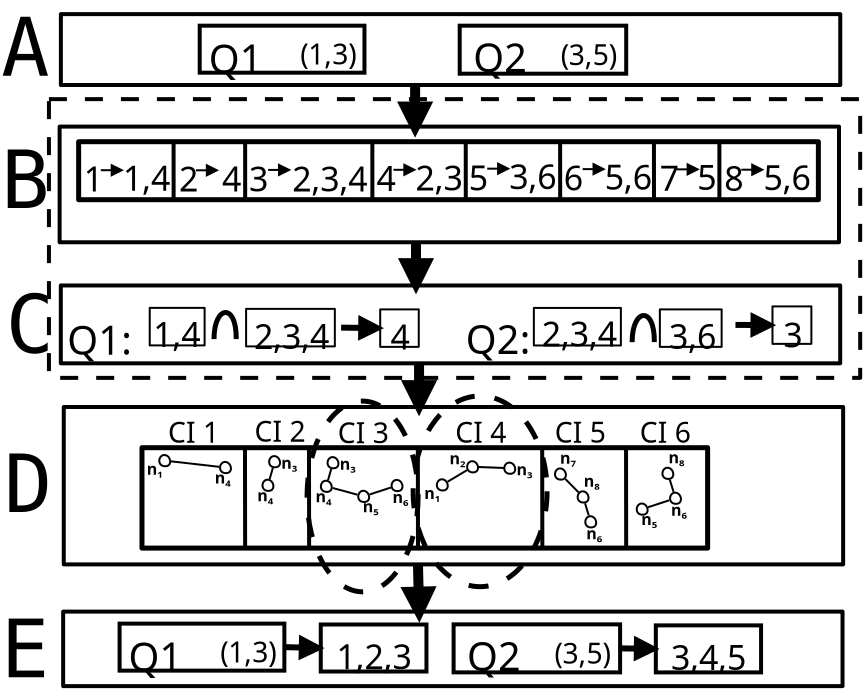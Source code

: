 <?xml version="1.0" encoding="UTF-8"?>
<dia:diagram xmlns:dia="http://www.lysator.liu.se/~alla/dia/">
  <dia:layer name="Background" visible="true">
    <dia:object type="Standard - Box" version="0" id="O0">
      <dia:attribute name="obj_pos">
        <dia:point val="17.056,16.957"/>
      </dia:attribute>
      <dia:attribute name="obj_bb">
        <dia:rectangle val="16.956,16.857;56.124,20.95"/>
      </dia:attribute>
      <dia:attribute name="elem_corner">
        <dia:point val="17.056,16.957"/>
      </dia:attribute>
      <dia:attribute name="elem_width">
        <dia:real val="38.969"/>
      </dia:attribute>
      <dia:attribute name="elem_height">
        <dia:real val="3.893"/>
      </dia:attribute>
      <dia:attribute name="border_width">
        <dia:real val="0.2"/>
      </dia:attribute>
      <dia:attribute name="show_background">
        <dia:boolean val="false"/>
      </dia:attribute>
      <dia:attribute name="corner_radius">
        <dia:real val="1.175e-38"/>
      </dia:attribute>
    </dia:object>
    <dia:object type="Standard - Box" version="0" id="O1">
      <dia:attribute name="obj_pos">
        <dia:point val="17.203,23.035"/>
      </dia:attribute>
      <dia:attribute name="obj_bb">
        <dia:rectangle val="17.103,22.935;56.271,31.004"/>
      </dia:attribute>
      <dia:attribute name="elem_corner">
        <dia:point val="17.203,23.035"/>
      </dia:attribute>
      <dia:attribute name="elem_width">
        <dia:real val="38.969"/>
      </dia:attribute>
      <dia:attribute name="elem_height">
        <dia:real val="7.869"/>
      </dia:attribute>
      <dia:attribute name="border_width">
        <dia:real val="0.2"/>
      </dia:attribute>
      <dia:attribute name="show_background">
        <dia:boolean val="false"/>
      </dia:attribute>
      <dia:attribute name="corner_radius">
        <dia:real val="1.175e-38"/>
      </dia:attribute>
    </dia:object>
    <dia:object type="Standard - Box" version="0" id="O2">
      <dia:attribute name="obj_pos">
        <dia:point val="40.708,18.082"/>
      </dia:attribute>
      <dia:attribute name="obj_bb">
        <dia:rectangle val="40.657,18.032;45.109,20.007"/>
      </dia:attribute>
      <dia:attribute name="elem_corner">
        <dia:point val="40.708,18.082"/>
      </dia:attribute>
      <dia:attribute name="elem_width">
        <dia:real val="4.351"/>
      </dia:attribute>
      <dia:attribute name="elem_height">
        <dia:real val="1.875"/>
      </dia:attribute>
      <dia:attribute name="show_background">
        <dia:boolean val="false"/>
      </dia:attribute>
      <dia:attribute name="corner_radius">
        <dia:real val="1.175e-38"/>
      </dia:attribute>
    </dia:object>
    <dia:object type="Standard - Box" version="0" id="O3">
      <dia:attribute name="obj_pos">
        <dia:point val="30.054,33.91"/>
      </dia:attribute>
      <dia:attribute name="obj_bb">
        <dia:rectangle val="29.954,33.81;35.439,36.361"/>
      </dia:attribute>
      <dia:attribute name="elem_corner">
        <dia:point val="30.054,33.91"/>
      </dia:attribute>
      <dia:attribute name="elem_width">
        <dia:real val="5.284"/>
      </dia:attribute>
      <dia:attribute name="elem_height">
        <dia:real val="2.351"/>
      </dia:attribute>
      <dia:attribute name="border_width">
        <dia:real val="0.2"/>
      </dia:attribute>
      <dia:attribute name="show_background">
        <dia:boolean val="false"/>
      </dia:attribute>
    </dia:object>
    <dia:object type="Standard - Box" version="0" id="O4">
      <dia:attribute name="obj_pos">
        <dia:point val="17.173,33.265"/>
      </dia:attribute>
      <dia:attribute name="obj_bb">
        <dia:rectangle val="17.073,33.165;56.242,37.09"/>
      </dia:attribute>
      <dia:attribute name="elem_corner">
        <dia:point val="17.173,33.265"/>
      </dia:attribute>
      <dia:attribute name="elem_width">
        <dia:real val="38.969"/>
      </dia:attribute>
      <dia:attribute name="elem_height">
        <dia:real val="3.726"/>
      </dia:attribute>
      <dia:attribute name="border_width">
        <dia:real val="0.2"/>
      </dia:attribute>
      <dia:attribute name="show_background">
        <dia:boolean val="false"/>
      </dia:attribute>
      <dia:attribute name="corner_radius">
        <dia:real val="1.175e-38"/>
      </dia:attribute>
    </dia:object>
    <dia:object type="Standard - Box" version="0" id="O5">
      <dia:attribute name="obj_pos">
        <dia:point val="46.807,33.954"/>
      </dia:attribute>
      <dia:attribute name="obj_bb">
        <dia:rectangle val="46.707,33.854;52.17,36.404"/>
      </dia:attribute>
      <dia:attribute name="elem_corner">
        <dia:point val="46.807,33.954"/>
      </dia:attribute>
      <dia:attribute name="elem_width">
        <dia:real val="5.262"/>
      </dia:attribute>
      <dia:attribute name="elem_height">
        <dia:real val="2.351"/>
      </dia:attribute>
      <dia:attribute name="border_width">
        <dia:real val="0.2"/>
      </dia:attribute>
      <dia:attribute name="show_background">
        <dia:boolean val="false"/>
      </dia:attribute>
    </dia:object>
    <dia:object type="Standard - Ellipse" version="0" id="O6">
      <dia:attribute name="obj_pos">
        <dia:point val="34.672,22.482"/>
      </dia:attribute>
      <dia:attribute name="obj_bb">
        <dia:rectangle val="34.547,22.357;41.493,32.144"/>
      </dia:attribute>
      <dia:attribute name="elem_corner">
        <dia:point val="34.672,22.482"/>
      </dia:attribute>
      <dia:attribute name="elem_width">
        <dia:real val="6.696"/>
      </dia:attribute>
      <dia:attribute name="elem_height">
        <dia:real val="9.537"/>
      </dia:attribute>
      <dia:attribute name="border_width">
        <dia:real val="0.25"/>
      </dia:attribute>
      <dia:attribute name="show_background">
        <dia:boolean val="false"/>
      </dia:attribute>
      <dia:attribute name="line_style">
        <dia:enum val="1"/>
      </dia:attribute>
    </dia:object>
    <dia:object type="Standard - Box" version="0" id="O7">
      <dia:attribute name="obj_pos">
        <dia:point val="17.059,3.39"/>
      </dia:attribute>
      <dia:attribute name="obj_bb">
        <dia:rectangle val="16.959,3.29;56.128,7.035"/>
      </dia:attribute>
      <dia:attribute name="elem_corner">
        <dia:point val="17.059,3.39"/>
      </dia:attribute>
      <dia:attribute name="elem_width">
        <dia:real val="38.969"/>
      </dia:attribute>
      <dia:attribute name="elem_height">
        <dia:real val="3.545"/>
      </dia:attribute>
      <dia:attribute name="border_width">
        <dia:real val="0.2"/>
      </dia:attribute>
      <dia:attribute name="show_background">
        <dia:boolean val="false"/>
      </dia:attribute>
      <dia:attribute name="corner_radius">
        <dia:real val="1.175e-38"/>
      </dia:attribute>
    </dia:object>
    <dia:object type="Standard - Box" version="0" id="O8">
      <dia:attribute name="obj_pos">
        <dia:point val="21.501,18.079"/>
      </dia:attribute>
      <dia:attribute name="obj_bb">
        <dia:rectangle val="21.451,18.029;24.296,20.004"/>
      </dia:attribute>
      <dia:attribute name="elem_corner">
        <dia:point val="21.501,18.079"/>
      </dia:attribute>
      <dia:attribute name="elem_width">
        <dia:real val="2.745"/>
      </dia:attribute>
      <dia:attribute name="elem_height">
        <dia:real val="1.875"/>
      </dia:attribute>
      <dia:attribute name="show_background">
        <dia:boolean val="false"/>
      </dia:attribute>
      <dia:attribute name="corner_radius">
        <dia:real val="1.175e-38"/>
      </dia:attribute>
    </dia:object>
    <dia:object type="Standard - Box" version="0" id="O9">
      <dia:attribute name="obj_pos">
        <dia:point val="26.32,18.129"/>
      </dia:attribute>
      <dia:attribute name="obj_bb">
        <dia:rectangle val="26.27,18.079;30.807,20.054"/>
      </dia:attribute>
      <dia:attribute name="elem_corner">
        <dia:point val="26.32,18.129"/>
      </dia:attribute>
      <dia:attribute name="elem_width">
        <dia:real val="4.437"/>
      </dia:attribute>
      <dia:attribute name="elem_height">
        <dia:real val="1.875"/>
      </dia:attribute>
      <dia:attribute name="show_background">
        <dia:boolean val="false"/>
      </dia:attribute>
      <dia:attribute name="corner_radius">
        <dia:real val="1.175e-38"/>
      </dia:attribute>
    </dia:object>
    <dia:object type="Standard - Box" version="0" id="O10">
      <dia:attribute name="obj_pos">
        <dia:point val="16.996,9.016"/>
      </dia:attribute>
      <dia:attribute name="obj_bb">
        <dia:rectangle val="16.896,8.916;56.065,14.898"/>
      </dia:attribute>
      <dia:attribute name="elem_corner">
        <dia:point val="16.996,9.016"/>
      </dia:attribute>
      <dia:attribute name="elem_width">
        <dia:real val="38.969"/>
      </dia:attribute>
      <dia:attribute name="elem_height">
        <dia:real val="5.781"/>
      </dia:attribute>
      <dia:attribute name="border_width">
        <dia:real val="0.2"/>
      </dia:attribute>
      <dia:attribute name="show_background">
        <dia:boolean val="false"/>
      </dia:attribute>
      <dia:attribute name="corner_radius">
        <dia:real val="1.175e-38"/>
      </dia:attribute>
    </dia:object>
    <dia:object type="Standard - Box" version="0" id="O11">
      <dia:attribute name="obj_pos">
        <dia:point val="17.947,9.771"/>
      </dia:attribute>
      <dia:attribute name="obj_bb">
        <dia:rectangle val="17.822,9.646;55.059,12.796"/>
      </dia:attribute>
      <dia:attribute name="elem_corner">
        <dia:point val="17.947,9.771"/>
      </dia:attribute>
      <dia:attribute name="elem_width">
        <dia:real val="36.987"/>
      </dia:attribute>
      <dia:attribute name="elem_height">
        <dia:real val="2.9"/>
      </dia:attribute>
      <dia:attribute name="border_width">
        <dia:real val="0.25"/>
      </dia:attribute>
      <dia:attribute name="show_background">
        <dia:boolean val="false"/>
      </dia:attribute>
      <dia:attribute name="corner_radius">
        <dia:real val="1.175e-38"/>
      </dia:attribute>
    </dia:object>
    <dia:object type="Standard - Text" version="1" id="O12">
      <dia:attribute name="obj_pos">
        <dia:point val="18.681,11.602"/>
      </dia:attribute>
      <dia:attribute name="obj_bb">
        <dia:rectangle val="18.19,10.362;19.173,12.843"/>
      </dia:attribute>
      <dia:attribute name="text">
        <dia:composite type="text">
          <dia:attribute name="string">
            <dia:string>#1#</dia:string>
          </dia:attribute>
          <dia:attribute name="font">
            <dia:font family="sans" style="0" name="Helvetica"/>
          </dia:attribute>
          <dia:attribute name="height">
            <dia:real val="2.117"/>
          </dia:attribute>
          <dia:attribute name="pos">
            <dia:point val="18.681,11.797"/>
          </dia:attribute>
          <dia:attribute name="color">
            <dia:color val="#000000"/>
          </dia:attribute>
          <dia:attribute name="alignment">
            <dia:enum val="1"/>
          </dia:attribute>
        </dia:composite>
      </dia:attribute>
      <dia:attribute name="valign">
        <dia:enum val="2"/>
      </dia:attribute>
    </dia:object>
    <dia:object type="Standard - Line" version="0" id="O13">
      <dia:attribute name="obj_pos">
        <dia:point val="19.056,11.196"/>
      </dia:attribute>
      <dia:attribute name="obj_bb">
        <dia:rectangle val="19.006,10.696;20.2,11.696"/>
      </dia:attribute>
      <dia:attribute name="conn_endpoints">
        <dia:point val="19.056,11.196"/>
        <dia:point val="20.15,11.196"/>
      </dia:attribute>
      <dia:attribute name="numcp">
        <dia:int val="1"/>
      </dia:attribute>
      <dia:attribute name="end_arrow">
        <dia:enum val="3"/>
      </dia:attribute>
      <dia:attribute name="end_arrow_length">
        <dia:real val="0.5"/>
      </dia:attribute>
      <dia:attribute name="end_arrow_width">
        <dia:real val="0.5"/>
      </dia:attribute>
    </dia:object>
    <dia:object type="Standard - Text" version="1" id="O14">
      <dia:attribute name="obj_pos">
        <dia:point val="21.338,11.571"/>
      </dia:attribute>
      <dia:attribute name="obj_bb">
        <dia:rectangle val="20.11,10.33;22.565,12.812"/>
      </dia:attribute>
      <dia:attribute name="text">
        <dia:composite type="text">
          <dia:attribute name="string">
            <dia:string>#1,4#</dia:string>
          </dia:attribute>
          <dia:attribute name="font">
            <dia:font family="sans" style="0" name="Helvetica"/>
          </dia:attribute>
          <dia:attribute name="height">
            <dia:real val="2.117"/>
          </dia:attribute>
          <dia:attribute name="pos">
            <dia:point val="21.338,11.765"/>
          </dia:attribute>
          <dia:attribute name="color">
            <dia:color val="#000000"/>
          </dia:attribute>
          <dia:attribute name="alignment">
            <dia:enum val="1"/>
          </dia:attribute>
        </dia:composite>
      </dia:attribute>
      <dia:attribute name="valign">
        <dia:enum val="2"/>
      </dia:attribute>
    </dia:object>
    <dia:object type="Standard - Text" version="1" id="O15">
      <dia:attribute name="obj_pos">
        <dia:point val="23.438,11.606"/>
      </dia:attribute>
      <dia:attribute name="obj_bb">
        <dia:rectangle val="22.947,10.365;23.929,12.847"/>
      </dia:attribute>
      <dia:attribute name="text">
        <dia:composite type="text">
          <dia:attribute name="string">
            <dia:string>#2#</dia:string>
          </dia:attribute>
          <dia:attribute name="font">
            <dia:font family="sans" style="0" name="Helvetica"/>
          </dia:attribute>
          <dia:attribute name="height">
            <dia:real val="2.117"/>
          </dia:attribute>
          <dia:attribute name="pos">
            <dia:point val="23.438,11.8"/>
          </dia:attribute>
          <dia:attribute name="color">
            <dia:color val="#000000"/>
          </dia:attribute>
          <dia:attribute name="alignment">
            <dia:enum val="1"/>
          </dia:attribute>
        </dia:composite>
      </dia:attribute>
      <dia:attribute name="valign">
        <dia:enum val="2"/>
      </dia:attribute>
    </dia:object>
    <dia:object type="Standard - Line" version="0" id="O16">
      <dia:attribute name="obj_pos">
        <dia:point val="23.813,11.2"/>
      </dia:attribute>
      <dia:attribute name="obj_bb">
        <dia:rectangle val="23.763,10.7;24.957,11.7"/>
      </dia:attribute>
      <dia:attribute name="conn_endpoints">
        <dia:point val="23.813,11.2"/>
        <dia:point val="24.907,11.2"/>
      </dia:attribute>
      <dia:attribute name="numcp">
        <dia:int val="1"/>
      </dia:attribute>
      <dia:attribute name="end_arrow">
        <dia:enum val="3"/>
      </dia:attribute>
      <dia:attribute name="end_arrow_length">
        <dia:real val="0.5"/>
      </dia:attribute>
      <dia:attribute name="end_arrow_width">
        <dia:real val="0.5"/>
      </dia:attribute>
    </dia:object>
    <dia:object type="Standard - Text" version="1" id="O17">
      <dia:attribute name="obj_pos">
        <dia:point val="25.588,11.602"/>
      </dia:attribute>
      <dia:attribute name="obj_bb">
        <dia:rectangle val="25.096,10.362;26.079,12.843"/>
      </dia:attribute>
      <dia:attribute name="text">
        <dia:composite type="text">
          <dia:attribute name="string">
            <dia:string>#4#</dia:string>
          </dia:attribute>
          <dia:attribute name="font">
            <dia:font family="sans" style="0" name="Helvetica"/>
          </dia:attribute>
          <dia:attribute name="height">
            <dia:real val="2.117"/>
          </dia:attribute>
          <dia:attribute name="pos">
            <dia:point val="25.588,11.797"/>
          </dia:attribute>
          <dia:attribute name="color">
            <dia:color val="#000000"/>
          </dia:attribute>
          <dia:attribute name="alignment">
            <dia:enum val="1"/>
          </dia:attribute>
        </dia:composite>
      </dia:attribute>
      <dia:attribute name="valign">
        <dia:enum val="2"/>
      </dia:attribute>
    </dia:object>
    <dia:object type="Standard - Text" version="1" id="O18">
      <dia:attribute name="obj_pos">
        <dia:point val="26.939,11.602"/>
      </dia:attribute>
      <dia:attribute name="obj_bb">
        <dia:rectangle val="26.448,10.362;27.43,12.843"/>
      </dia:attribute>
      <dia:attribute name="text">
        <dia:composite type="text">
          <dia:attribute name="string">
            <dia:string>#3#</dia:string>
          </dia:attribute>
          <dia:attribute name="font">
            <dia:font family="sans" style="0" name="Helvetica"/>
          </dia:attribute>
          <dia:attribute name="height">
            <dia:real val="2.117"/>
          </dia:attribute>
          <dia:attribute name="pos">
            <dia:point val="26.939,11.797"/>
          </dia:attribute>
          <dia:attribute name="color">
            <dia:color val="#000000"/>
          </dia:attribute>
          <dia:attribute name="alignment">
            <dia:enum val="1"/>
          </dia:attribute>
        </dia:composite>
      </dia:attribute>
      <dia:attribute name="valign">
        <dia:enum val="2"/>
      </dia:attribute>
    </dia:object>
    <dia:object type="Standard - Line" version="0" id="O19">
      <dia:attribute name="obj_pos">
        <dia:point val="27.423,11.181"/>
      </dia:attribute>
      <dia:attribute name="obj_bb">
        <dia:rectangle val="27.373,10.681;28.566,11.681"/>
      </dia:attribute>
      <dia:attribute name="conn_endpoints">
        <dia:point val="27.423,11.181"/>
        <dia:point val="28.516,11.181"/>
      </dia:attribute>
      <dia:attribute name="numcp">
        <dia:int val="1"/>
      </dia:attribute>
      <dia:attribute name="end_arrow">
        <dia:enum val="3"/>
      </dia:attribute>
      <dia:attribute name="end_arrow_length">
        <dia:real val="0.5"/>
      </dia:attribute>
      <dia:attribute name="end_arrow_width">
        <dia:real val="0.5"/>
      </dia:attribute>
    </dia:object>
    <dia:object type="Standard - Text" version="1" id="O20">
      <dia:attribute name="obj_pos">
        <dia:point val="30.502,11.602"/>
      </dia:attribute>
      <dia:attribute name="obj_bb">
        <dia:rectangle val="28.538,10.362;32.465,12.843"/>
      </dia:attribute>
      <dia:attribute name="text">
        <dia:composite type="text">
          <dia:attribute name="string">
            <dia:string>#2,3,4#</dia:string>
          </dia:attribute>
          <dia:attribute name="font">
            <dia:font family="sans" style="0" name="Helvetica"/>
          </dia:attribute>
          <dia:attribute name="height">
            <dia:real val="2.117"/>
          </dia:attribute>
          <dia:attribute name="pos">
            <dia:point val="30.502,11.797"/>
          </dia:attribute>
          <dia:attribute name="color">
            <dia:color val="#000000"/>
          </dia:attribute>
          <dia:attribute name="alignment">
            <dia:enum val="1"/>
          </dia:attribute>
        </dia:composite>
      </dia:attribute>
      <dia:attribute name="valign">
        <dia:enum val="2"/>
      </dia:attribute>
    </dia:object>
    <dia:object type="Standard - Text" version="1" id="O21">
      <dia:attribute name="obj_pos">
        <dia:point val="33.313,11.581"/>
      </dia:attribute>
      <dia:attribute name="obj_bb">
        <dia:rectangle val="32.822,10.34;33.804,12.822"/>
      </dia:attribute>
      <dia:attribute name="text">
        <dia:composite type="text">
          <dia:attribute name="string">
            <dia:string>#4#</dia:string>
          </dia:attribute>
          <dia:attribute name="font">
            <dia:font family="sans" style="0" name="Helvetica"/>
          </dia:attribute>
          <dia:attribute name="height">
            <dia:real val="2.117"/>
          </dia:attribute>
          <dia:attribute name="pos">
            <dia:point val="33.313,11.775"/>
          </dia:attribute>
          <dia:attribute name="color">
            <dia:color val="#000000"/>
          </dia:attribute>
          <dia:attribute name="alignment">
            <dia:enum val="1"/>
          </dia:attribute>
        </dia:composite>
      </dia:attribute>
      <dia:attribute name="valign">
        <dia:enum val="2"/>
      </dia:attribute>
    </dia:object>
    <dia:object type="Standard - Line" version="0" id="O22">
      <dia:attribute name="obj_pos">
        <dia:point val="33.688,11.175"/>
      </dia:attribute>
      <dia:attribute name="obj_bb">
        <dia:rectangle val="33.638,10.675;34.832,11.675"/>
      </dia:attribute>
      <dia:attribute name="conn_endpoints">
        <dia:point val="33.688,11.175"/>
        <dia:point val="34.782,11.175"/>
      </dia:attribute>
      <dia:attribute name="numcp">
        <dia:int val="1"/>
      </dia:attribute>
      <dia:attribute name="end_arrow">
        <dia:enum val="3"/>
      </dia:attribute>
      <dia:attribute name="end_arrow_length">
        <dia:real val="0.5"/>
      </dia:attribute>
      <dia:attribute name="end_arrow_width">
        <dia:real val="0.5"/>
      </dia:attribute>
    </dia:object>
    <dia:object type="Standard - Text" version="1" id="O23">
      <dia:attribute name="obj_pos">
        <dia:point val="35.969,11.55"/>
      </dia:attribute>
      <dia:attribute name="obj_bb">
        <dia:rectangle val="34.742,10.309;37.197,12.79"/>
      </dia:attribute>
      <dia:attribute name="text">
        <dia:composite type="text">
          <dia:attribute name="string">
            <dia:string>#2,3#</dia:string>
          </dia:attribute>
          <dia:attribute name="font">
            <dia:font family="sans" style="0" name="Helvetica"/>
          </dia:attribute>
          <dia:attribute name="height">
            <dia:real val="2.117"/>
          </dia:attribute>
          <dia:attribute name="pos">
            <dia:point val="35.969,11.744"/>
          </dia:attribute>
          <dia:attribute name="color">
            <dia:color val="#000000"/>
          </dia:attribute>
          <dia:attribute name="alignment">
            <dia:enum val="1"/>
          </dia:attribute>
        </dia:composite>
      </dia:attribute>
      <dia:attribute name="valign">
        <dia:enum val="2"/>
      </dia:attribute>
    </dia:object>
    <dia:object type="Standard - Text" version="1" id="O24">
      <dia:attribute name="obj_pos">
        <dia:point val="37.922,11.556"/>
      </dia:attribute>
      <dia:attribute name="obj_bb">
        <dia:rectangle val="37.431,10.315;38.413,12.797"/>
      </dia:attribute>
      <dia:attribute name="text">
        <dia:composite type="text">
          <dia:attribute name="string">
            <dia:string>#5#</dia:string>
          </dia:attribute>
          <dia:attribute name="font">
            <dia:font family="sans" style="0" name="Helvetica"/>
          </dia:attribute>
          <dia:attribute name="height">
            <dia:real val="2.117"/>
          </dia:attribute>
          <dia:attribute name="pos">
            <dia:point val="37.922,11.75"/>
          </dia:attribute>
          <dia:attribute name="color">
            <dia:color val="#000000"/>
          </dia:attribute>
          <dia:attribute name="alignment">
            <dia:enum val="1"/>
          </dia:attribute>
        </dia:composite>
      </dia:attribute>
      <dia:attribute name="valign">
        <dia:enum val="2"/>
      </dia:attribute>
    </dia:object>
    <dia:object type="Standard - Line" version="0" id="O25">
      <dia:attribute name="obj_pos">
        <dia:point val="38.376,11.118"/>
      </dia:attribute>
      <dia:attribute name="obj_bb">
        <dia:rectangle val="38.326,10.618;39.52,11.618"/>
      </dia:attribute>
      <dia:attribute name="conn_endpoints">
        <dia:point val="38.376,11.118"/>
        <dia:point val="39.469,11.118"/>
      </dia:attribute>
      <dia:attribute name="numcp">
        <dia:int val="1"/>
      </dia:attribute>
      <dia:attribute name="end_arrow">
        <dia:enum val="3"/>
      </dia:attribute>
      <dia:attribute name="end_arrow_length">
        <dia:real val="0.5"/>
      </dia:attribute>
      <dia:attribute name="end_arrow_width">
        <dia:real val="0.5"/>
      </dia:attribute>
    </dia:object>
    <dia:object type="Standard - Text" version="1" id="O26">
      <dia:attribute name="obj_pos">
        <dia:point val="40.657,11.493"/>
      </dia:attribute>
      <dia:attribute name="obj_bb">
        <dia:rectangle val="39.429,10.252;41.885,12.734"/>
      </dia:attribute>
      <dia:attribute name="text">
        <dia:composite type="text">
          <dia:attribute name="string">
            <dia:string>#3,6#</dia:string>
          </dia:attribute>
          <dia:attribute name="font">
            <dia:font family="sans" style="0" name="Helvetica"/>
          </dia:attribute>
          <dia:attribute name="height">
            <dia:real val="2.117"/>
          </dia:attribute>
          <dia:attribute name="pos">
            <dia:point val="40.657,11.688"/>
          </dia:attribute>
          <dia:attribute name="color">
            <dia:color val="#000000"/>
          </dia:attribute>
          <dia:attribute name="alignment">
            <dia:enum val="1"/>
          </dia:attribute>
        </dia:composite>
      </dia:attribute>
      <dia:attribute name="valign">
        <dia:enum val="2"/>
      </dia:attribute>
    </dia:object>
    <dia:object type="Standard - Text" version="1" id="O27">
      <dia:attribute name="obj_pos">
        <dia:point val="42.672,11.556"/>
      </dia:attribute>
      <dia:attribute name="obj_bb">
        <dia:rectangle val="42.181,10.315;43.163,12.797"/>
      </dia:attribute>
      <dia:attribute name="text">
        <dia:composite type="text">
          <dia:attribute name="string">
            <dia:string>#6#</dia:string>
          </dia:attribute>
          <dia:attribute name="font">
            <dia:font family="sans" style="0" name="Helvetica"/>
          </dia:attribute>
          <dia:attribute name="height">
            <dia:real val="2.117"/>
          </dia:attribute>
          <dia:attribute name="pos">
            <dia:point val="42.672,11.75"/>
          </dia:attribute>
          <dia:attribute name="color">
            <dia:color val="#000000"/>
          </dia:attribute>
          <dia:attribute name="alignment">
            <dia:enum val="1"/>
          </dia:attribute>
        </dia:composite>
      </dia:attribute>
      <dia:attribute name="valign">
        <dia:enum val="2"/>
      </dia:attribute>
    </dia:object>
    <dia:object type="Standard - Line" version="0" id="O28">
      <dia:attribute name="obj_pos">
        <dia:point val="43.148,11.141"/>
      </dia:attribute>
      <dia:attribute name="obj_bb">
        <dia:rectangle val="43.098,10.641;44.291,11.641"/>
      </dia:attribute>
      <dia:attribute name="conn_endpoints">
        <dia:point val="43.148,11.141"/>
        <dia:point val="44.242,11.141"/>
      </dia:attribute>
      <dia:attribute name="numcp">
        <dia:int val="1"/>
      </dia:attribute>
      <dia:attribute name="end_arrow">
        <dia:enum val="3"/>
      </dia:attribute>
      <dia:attribute name="end_arrow_length">
        <dia:real val="0.5"/>
      </dia:attribute>
      <dia:attribute name="end_arrow_width">
        <dia:real val="0.5"/>
      </dia:attribute>
    </dia:object>
    <dia:object type="Standard - Text" version="1" id="O29">
      <dia:attribute name="obj_pos">
        <dia:point val="45.429,11.516"/>
      </dia:attribute>
      <dia:attribute name="obj_bb">
        <dia:rectangle val="44.202,10.275;46.657,12.757"/>
      </dia:attribute>
      <dia:attribute name="text">
        <dia:composite type="text">
          <dia:attribute name="string">
            <dia:string>#5,6#</dia:string>
          </dia:attribute>
          <dia:attribute name="font">
            <dia:font family="sans" style="0" name="Helvetica"/>
          </dia:attribute>
          <dia:attribute name="height">
            <dia:real val="2.117"/>
          </dia:attribute>
          <dia:attribute name="pos">
            <dia:point val="45.429,11.71"/>
          </dia:attribute>
          <dia:attribute name="color">
            <dia:color val="#000000"/>
          </dia:attribute>
          <dia:attribute name="alignment">
            <dia:enum val="1"/>
          </dia:attribute>
        </dia:composite>
      </dia:attribute>
      <dia:attribute name="valign">
        <dia:enum val="2"/>
      </dia:attribute>
    </dia:object>
    <dia:object type="Standard - Text" version="1" id="O30">
      <dia:attribute name="obj_pos">
        <dia:point val="47.476,11.56"/>
      </dia:attribute>
      <dia:attribute name="obj_bb">
        <dia:rectangle val="46.984,10.319;47.967,12.8"/>
      </dia:attribute>
      <dia:attribute name="text">
        <dia:composite type="text">
          <dia:attribute name="string">
            <dia:string>#7#</dia:string>
          </dia:attribute>
          <dia:attribute name="font">
            <dia:font family="sans" style="0" name="Helvetica"/>
          </dia:attribute>
          <dia:attribute name="height">
            <dia:real val="2.117"/>
          </dia:attribute>
          <dia:attribute name="pos">
            <dia:point val="47.476,11.754"/>
          </dia:attribute>
          <dia:attribute name="color">
            <dia:color val="#000000"/>
          </dia:attribute>
          <dia:attribute name="alignment">
            <dia:enum val="1"/>
          </dia:attribute>
        </dia:composite>
      </dia:attribute>
      <dia:attribute name="valign">
        <dia:enum val="2"/>
      </dia:attribute>
    </dia:object>
    <dia:object type="Standard - Line" version="0" id="O31">
      <dia:attribute name="obj_pos">
        <dia:point val="47.851,11.153"/>
      </dia:attribute>
      <dia:attribute name="obj_bb">
        <dia:rectangle val="47.801,10.653;48.995,11.653"/>
      </dia:attribute>
      <dia:attribute name="conn_endpoints">
        <dia:point val="47.851,11.153"/>
        <dia:point val="48.945,11.153"/>
      </dia:attribute>
      <dia:attribute name="numcp">
        <dia:int val="1"/>
      </dia:attribute>
      <dia:attribute name="end_arrow">
        <dia:enum val="3"/>
      </dia:attribute>
      <dia:attribute name="end_arrow_length">
        <dia:real val="0.5"/>
      </dia:attribute>
      <dia:attribute name="end_arrow_width">
        <dia:real val="0.5"/>
      </dia:attribute>
    </dia:object>
    <dia:object type="Standard - Text" version="1" id="O32">
      <dia:attribute name="obj_pos">
        <dia:point val="49.348,11.525"/>
      </dia:attribute>
      <dia:attribute name="obj_bb">
        <dia:rectangle val="48.857,10.284;49.839,12.766"/>
      </dia:attribute>
      <dia:attribute name="text">
        <dia:composite type="text">
          <dia:attribute name="string">
            <dia:string>#5#</dia:string>
          </dia:attribute>
          <dia:attribute name="font">
            <dia:font family="sans" style="0" name="Helvetica"/>
          </dia:attribute>
          <dia:attribute name="height">
            <dia:real val="2.117"/>
          </dia:attribute>
          <dia:attribute name="pos">
            <dia:point val="49.348,11.719"/>
          </dia:attribute>
          <dia:attribute name="color">
            <dia:color val="#000000"/>
          </dia:attribute>
          <dia:attribute name="alignment">
            <dia:enum val="1"/>
          </dia:attribute>
        </dia:composite>
      </dia:attribute>
      <dia:attribute name="valign">
        <dia:enum val="2"/>
      </dia:attribute>
    </dia:object>
    <dia:object type="Standard - Text" version="1" id="O33">
      <dia:attribute name="obj_pos">
        <dia:point val="50.706,11.576"/>
      </dia:attribute>
      <dia:attribute name="obj_bb">
        <dia:rectangle val="50.215,10.335;51.197,12.817"/>
      </dia:attribute>
      <dia:attribute name="text">
        <dia:composite type="text">
          <dia:attribute name="string">
            <dia:string>#8#</dia:string>
          </dia:attribute>
          <dia:attribute name="font">
            <dia:font family="sans" style="0" name="Helvetica"/>
          </dia:attribute>
          <dia:attribute name="height">
            <dia:real val="2.117"/>
          </dia:attribute>
          <dia:attribute name="pos">
            <dia:point val="50.706,11.77"/>
          </dia:attribute>
          <dia:attribute name="color">
            <dia:color val="#000000"/>
          </dia:attribute>
          <dia:attribute name="alignment">
            <dia:enum val="1"/>
          </dia:attribute>
        </dia:composite>
      </dia:attribute>
      <dia:attribute name="valign">
        <dia:enum val="2"/>
      </dia:attribute>
    </dia:object>
    <dia:object type="Standard - Line" version="0" id="O34">
      <dia:attribute name="obj_pos">
        <dia:point val="51.081,11.17"/>
      </dia:attribute>
      <dia:attribute name="obj_bb">
        <dia:rectangle val="51.031,10.67;52.225,11.67"/>
      </dia:attribute>
      <dia:attribute name="conn_endpoints">
        <dia:point val="51.081,11.17"/>
        <dia:point val="52.175,11.17"/>
      </dia:attribute>
      <dia:attribute name="numcp">
        <dia:int val="1"/>
      </dia:attribute>
      <dia:attribute name="end_arrow">
        <dia:enum val="3"/>
      </dia:attribute>
      <dia:attribute name="end_arrow_length">
        <dia:real val="0.5"/>
      </dia:attribute>
      <dia:attribute name="end_arrow_width">
        <dia:real val="0.5"/>
      </dia:attribute>
    </dia:object>
    <dia:object type="Standard - Text" version="1" id="O35">
      <dia:attribute name="obj_pos">
        <dia:point val="53.362,11.545"/>
      </dia:attribute>
      <dia:attribute name="obj_bb">
        <dia:rectangle val="52.135,10.304;54.59,12.786"/>
      </dia:attribute>
      <dia:attribute name="text">
        <dia:composite type="text">
          <dia:attribute name="string">
            <dia:string>#5,6#</dia:string>
          </dia:attribute>
          <dia:attribute name="font">
            <dia:font family="sans" style="0" name="Helvetica"/>
          </dia:attribute>
          <dia:attribute name="height">
            <dia:real val="2.117"/>
          </dia:attribute>
          <dia:attribute name="pos">
            <dia:point val="53.362,11.739"/>
          </dia:attribute>
          <dia:attribute name="color">
            <dia:color val="#000000"/>
          </dia:attribute>
          <dia:attribute name="alignment">
            <dia:enum val="1"/>
          </dia:attribute>
        </dia:composite>
      </dia:attribute>
      <dia:attribute name="valign">
        <dia:enum val="2"/>
      </dia:attribute>
    </dia:object>
    <dia:object type="Standard - Line" version="0" id="O36">
      <dia:attribute name="obj_pos">
        <dia:point val="22.694,9.798"/>
      </dia:attribute>
      <dia:attribute name="obj_bb">
        <dia:rectangle val="22.594,9.698;22.796,12.757"/>
      </dia:attribute>
      <dia:attribute name="conn_endpoints">
        <dia:point val="22.694,9.798"/>
        <dia:point val="22.696,12.656"/>
      </dia:attribute>
      <dia:attribute name="numcp">
        <dia:int val="1"/>
      </dia:attribute>
      <dia:attribute name="line_width">
        <dia:real val="0.2"/>
      </dia:attribute>
    </dia:object>
    <dia:object type="Standard - Line" version="0" id="O37">
      <dia:attribute name="obj_pos">
        <dia:point val="26.272,9.81"/>
      </dia:attribute>
      <dia:attribute name="obj_bb">
        <dia:rectangle val="26.172,9.71;26.374,12.769"/>
      </dia:attribute>
      <dia:attribute name="conn_endpoints">
        <dia:point val="26.272,9.81"/>
        <dia:point val="26.274,12.669"/>
      </dia:attribute>
      <dia:attribute name="numcp">
        <dia:int val="1"/>
      </dia:attribute>
      <dia:attribute name="line_width">
        <dia:real val="0.2"/>
      </dia:attribute>
    </dia:object>
    <dia:object type="Standard - Line" version="0" id="O38">
      <dia:attribute name="obj_pos">
        <dia:point val="32.632,9.791"/>
      </dia:attribute>
      <dia:attribute name="obj_bb">
        <dia:rectangle val="32.531,9.691;32.733,12.75"/>
      </dia:attribute>
      <dia:attribute name="conn_endpoints">
        <dia:point val="32.632,9.791"/>
        <dia:point val="32.633,12.65"/>
      </dia:attribute>
      <dia:attribute name="numcp">
        <dia:int val="1"/>
      </dia:attribute>
      <dia:attribute name="line_width">
        <dia:real val="0.2"/>
      </dia:attribute>
    </dia:object>
    <dia:object type="Standard - Line" version="0" id="O39">
      <dia:attribute name="obj_pos">
        <dia:point val="37.302,9.741"/>
      </dia:attribute>
      <dia:attribute name="obj_bb">
        <dia:rectangle val="37.202,9.641;37.404,12.7"/>
      </dia:attribute>
      <dia:attribute name="conn_endpoints">
        <dia:point val="37.302,9.741"/>
        <dia:point val="37.304,12.6"/>
      </dia:attribute>
      <dia:attribute name="numcp">
        <dia:int val="1"/>
      </dia:attribute>
      <dia:attribute name="line_width">
        <dia:real val="0.2"/>
      </dia:attribute>
    </dia:object>
    <dia:object type="Standard - Line" version="0" id="O40">
      <dia:attribute name="obj_pos">
        <dia:point val="42.021,9.816"/>
      </dia:attribute>
      <dia:attribute name="obj_bb">
        <dia:rectangle val="41.921,9.716;42.123,12.775"/>
      </dia:attribute>
      <dia:attribute name="conn_endpoints">
        <dia:point val="42.021,9.816"/>
        <dia:point val="42.023,12.675"/>
      </dia:attribute>
      <dia:attribute name="numcp">
        <dia:int val="1"/>
      </dia:attribute>
      <dia:attribute name="line_width">
        <dia:real val="0.2"/>
      </dia:attribute>
    </dia:object>
    <dia:object type="Standard - Line" version="0" id="O41">
      <dia:attribute name="obj_pos">
        <dia:point val="49.984,9.735"/>
      </dia:attribute>
      <dia:attribute name="obj_bb">
        <dia:rectangle val="49.883,9.635;50.085,12.694"/>
      </dia:attribute>
      <dia:attribute name="conn_endpoints">
        <dia:point val="49.984,9.735"/>
        <dia:point val="49.985,12.594"/>
      </dia:attribute>
      <dia:attribute name="numcp">
        <dia:int val="1"/>
      </dia:attribute>
      <dia:attribute name="line_width">
        <dia:real val="0.2"/>
      </dia:attribute>
    </dia:object>
    <dia:object type="Standard - Line" version="0" id="O42">
      <dia:attribute name="obj_pos">
        <dia:point val="34.815,14.81"/>
      </dia:attribute>
      <dia:attribute name="obj_bb">
        <dia:rectangle val="33.815,14.56;35.815,17.341"/>
      </dia:attribute>
      <dia:attribute name="conn_endpoints">
        <dia:point val="34.815,14.81"/>
        <dia:point val="34.815,17.091"/>
      </dia:attribute>
      <dia:attribute name="numcp">
        <dia:int val="1"/>
      </dia:attribute>
      <dia:attribute name="line_width">
        <dia:real val="0.5"/>
      </dia:attribute>
      <dia:attribute name="end_arrow">
        <dia:enum val="3"/>
      </dia:attribute>
      <dia:attribute name="end_arrow_length">
        <dia:real val="1.0"/>
      </dia:attribute>
      <dia:attribute name="end_arrow_width">
        <dia:real val="1.0"/>
      </dia:attribute>
    </dia:object>
    <dia:object type="Standard - Line" version="0" id="O43">
      <dia:attribute name="obj_pos">
        <dia:point val="34.771,6.979"/>
      </dia:attribute>
      <dia:attribute name="obj_bb">
        <dia:rectangle val="33.771,6.729;35.771,9.51"/>
      </dia:attribute>
      <dia:attribute name="conn_endpoints">
        <dia:point val="34.771,6.979"/>
        <dia:point val="34.771,9.26"/>
      </dia:attribute>
      <dia:attribute name="numcp">
        <dia:int val="1"/>
      </dia:attribute>
      <dia:attribute name="line_width">
        <dia:real val="0.5"/>
      </dia:attribute>
      <dia:attribute name="end_arrow">
        <dia:enum val="3"/>
      </dia:attribute>
      <dia:attribute name="end_arrow_length">
        <dia:real val="1.0"/>
      </dia:attribute>
      <dia:attribute name="end_arrow_width">
        <dia:real val="1.0"/>
      </dia:attribute>
    </dia:object>
    <dia:object type="Standard - Text" version="1" id="O44">
      <dia:attribute name="obj_pos">
        <dia:point val="22.853,19.373"/>
      </dia:attribute>
      <dia:attribute name="obj_bb">
        <dia:rectangle val="21.626,18.064;24.126,20.681"/>
      </dia:attribute>
      <dia:attribute name="text">
        <dia:composite type="text">
          <dia:attribute name="string">
            <dia:string>#1,4#</dia:string>
          </dia:attribute>
          <dia:attribute name="font">
            <dia:font family="sans" style="0" name="Helvetica"/>
          </dia:attribute>
          <dia:attribute name="height">
            <dia:real val="2.117"/>
          </dia:attribute>
          <dia:attribute name="pos">
            <dia:point val="22.853,19.544"/>
          </dia:attribute>
          <dia:attribute name="color">
            <dia:color val="#000000"/>
          </dia:attribute>
          <dia:attribute name="alignment">
            <dia:enum val="1"/>
          </dia:attribute>
        </dia:composite>
      </dia:attribute>
      <dia:attribute name="valign">
        <dia:enum val="2"/>
      </dia:attribute>
    </dia:object>
    <dia:object type="Standard - Text" version="1" id="O45">
      <dia:attribute name="obj_pos">
        <dia:point val="28.591,19.476"/>
      </dia:attribute>
      <dia:attribute name="obj_bb">
        <dia:rectangle val="26.627,18.168;30.6,20.784"/>
      </dia:attribute>
      <dia:attribute name="text">
        <dia:composite type="text">
          <dia:attribute name="string">
            <dia:string>#2,3,4#</dia:string>
          </dia:attribute>
          <dia:attribute name="font">
            <dia:font family="sans" style="0" name="Helvetica"/>
          </dia:attribute>
          <dia:attribute name="height">
            <dia:real val="2.117"/>
          </dia:attribute>
          <dia:attribute name="pos">
            <dia:point val="28.591,19.648"/>
          </dia:attribute>
          <dia:attribute name="color">
            <dia:color val="#000000"/>
          </dia:attribute>
          <dia:attribute name="alignment">
            <dia:enum val="1"/>
          </dia:attribute>
        </dia:composite>
      </dia:attribute>
      <dia:attribute name="valign">
        <dia:enum val="2"/>
      </dia:attribute>
    </dia:object>
    <dia:object type="Standard - BezierLine" version="0" id="O46">
      <dia:attribute name="obj_pos">
        <dia:point val="24.715,19.641"/>
      </dia:attribute>
      <dia:attribute name="obj_bb">
        <dia:rectangle val="24.59,18.186;25.952,19.768"/>
      </dia:attribute>
      <dia:attribute name="bez_points">
        <dia:point val="24.715,19.641"/>
        <dia:point val="24.715,17.923"/>
        <dia:point val="25.856,17.813"/>
        <dia:point val="25.825,19.641"/>
      </dia:attribute>
      <dia:attribute name="corner_types">
        <dia:enum val="0"/>
        <dia:enum val="0"/>
      </dia:attribute>
      <dia:attribute name="line_width">
        <dia:real val="0.25"/>
      </dia:attribute>
    </dia:object>
    <dia:object type="Standard - Box" version="0" id="O47">
      <dia:attribute name="obj_pos">
        <dia:point val="47.008,18.154"/>
      </dia:attribute>
      <dia:attribute name="obj_bb">
        <dia:rectangle val="46.958,18.104;50.146,20.079"/>
      </dia:attribute>
      <dia:attribute name="elem_corner">
        <dia:point val="47.008,18.154"/>
      </dia:attribute>
      <dia:attribute name="elem_width">
        <dia:real val="3.089"/>
      </dia:attribute>
      <dia:attribute name="elem_height">
        <dia:real val="1.875"/>
      </dia:attribute>
      <dia:attribute name="show_background">
        <dia:boolean val="false"/>
      </dia:attribute>
      <dia:attribute name="corner_radius">
        <dia:real val="1.175e-38"/>
      </dia:attribute>
    </dia:object>
    <dia:object type="Standard - Text" version="1" id="O48">
      <dia:attribute name="obj_pos">
        <dia:point val="48.641,19.479"/>
      </dia:attribute>
      <dia:attribute name="obj_bb">
        <dia:rectangle val="47.413,18.171;49.913,20.788"/>
      </dia:attribute>
      <dia:attribute name="text">
        <dia:composite type="text">
          <dia:attribute name="string">
            <dia:string>#3,6#</dia:string>
          </dia:attribute>
          <dia:attribute name="font">
            <dia:font family="sans" style="0" name="Helvetica"/>
          </dia:attribute>
          <dia:attribute name="height">
            <dia:real val="2.117"/>
          </dia:attribute>
          <dia:attribute name="pos">
            <dia:point val="48.641,19.651"/>
          </dia:attribute>
          <dia:attribute name="color">
            <dia:color val="#000000"/>
          </dia:attribute>
          <dia:attribute name="alignment">
            <dia:enum val="1"/>
          </dia:attribute>
        </dia:composite>
      </dia:attribute>
      <dia:attribute name="valign">
        <dia:enum val="2"/>
      </dia:attribute>
    </dia:object>
    <dia:object type="Standard - Text" version="1" id="O49">
      <dia:attribute name="obj_pos">
        <dia:point val="42.978,19.351"/>
      </dia:attribute>
      <dia:attribute name="obj_bb">
        <dia:rectangle val="41.015,18.11;44.942,20.592"/>
      </dia:attribute>
      <dia:attribute name="text">
        <dia:composite type="text">
          <dia:attribute name="string">
            <dia:string>#2,3,4#</dia:string>
          </dia:attribute>
          <dia:attribute name="font">
            <dia:font family="sans" style="0" name="Helvetica"/>
          </dia:attribute>
          <dia:attribute name="height">
            <dia:real val="2.117"/>
          </dia:attribute>
          <dia:attribute name="pos">
            <dia:point val="42.978,19.545"/>
          </dia:attribute>
          <dia:attribute name="color">
            <dia:color val="#000000"/>
          </dia:attribute>
          <dia:attribute name="alignment">
            <dia:enum val="1"/>
          </dia:attribute>
        </dia:composite>
      </dia:attribute>
      <dia:attribute name="valign">
        <dia:enum val="2"/>
      </dia:attribute>
    </dia:object>
    <dia:object type="Standard - BezierLine" version="0" id="O50">
      <dia:attribute name="obj_pos">
        <dia:point val="45.621,19.791"/>
      </dia:attribute>
      <dia:attribute name="obj_bb">
        <dia:rectangle val="45.496,18.336;46.858,19.919"/>
      </dia:attribute>
      <dia:attribute name="bez_points">
        <dia:point val="45.621,19.791"/>
        <dia:point val="45.621,18.073"/>
        <dia:point val="46.762,17.963"/>
        <dia:point val="46.731,19.791"/>
      </dia:attribute>
      <dia:attribute name="corner_types">
        <dia:enum val="0"/>
        <dia:enum val="0"/>
      </dia:attribute>
      <dia:attribute name="line_width">
        <dia:real val="0.25"/>
      </dia:attribute>
    </dia:object>
    <dia:object type="Standard - Text" version="1" id="O51">
      <dia:attribute name="obj_pos">
        <dia:point val="19.006,19.657"/>
      </dia:attribute>
      <dia:attribute name="obj_bb">
        <dia:rectangle val="17.368,18.131;20.591,21.183"/>
      </dia:attribute>
      <dia:attribute name="text">
        <dia:composite type="text">
          <dia:attribute name="string">
            <dia:string>#Q1:#</dia:string>
          </dia:attribute>
          <dia:attribute name="font">
            <dia:font family="sans" style="0" name="Helvetica"/>
          </dia:attribute>
          <dia:attribute name="height">
            <dia:real val="2.469"/>
          </dia:attribute>
          <dia:attribute name="pos">
            <dia:point val="19.006,19.856"/>
          </dia:attribute>
          <dia:attribute name="color">
            <dia:color val="#000000"/>
          </dia:attribute>
          <dia:attribute name="alignment">
            <dia:enum val="1"/>
          </dia:attribute>
        </dia:composite>
      </dia:attribute>
      <dia:attribute name="valign">
        <dia:enum val="2"/>
      </dia:attribute>
    </dia:object>
    <dia:object type="Standard - Text" version="1" id="O52">
      <dia:attribute name="obj_pos">
        <dia:point val="38.926,19.613"/>
      </dia:attribute>
      <dia:attribute name="obj_bb">
        <dia:rectangle val="37.289,18.087;40.511,21.138"/>
      </dia:attribute>
      <dia:attribute name="text">
        <dia:composite type="text">
          <dia:attribute name="string">
            <dia:string>#Q2:#</dia:string>
          </dia:attribute>
          <dia:attribute name="font">
            <dia:font family="sans" style="0" name="Helvetica"/>
          </dia:attribute>
          <dia:attribute name="height">
            <dia:real val="2.469"/>
          </dia:attribute>
          <dia:attribute name="pos">
            <dia:point val="38.926,19.812"/>
          </dia:attribute>
          <dia:attribute name="color">
            <dia:color val="#000000"/>
          </dia:attribute>
          <dia:attribute name="alignment">
            <dia:enum val="1"/>
          </dia:attribute>
        </dia:composite>
      </dia:attribute>
      <dia:attribute name="valign">
        <dia:enum val="2"/>
      </dia:attribute>
    </dia:object>
    <dia:object type="Standard - Line" version="0" id="O53">
      <dia:attribute name="obj_pos">
        <dia:point val="31.07,19.066"/>
      </dia:attribute>
      <dia:attribute name="obj_bb">
        <dia:rectangle val="30.918,18.29;33.185,19.893"/>
      </dia:attribute>
      <dia:attribute name="conn_endpoints">
        <dia:point val="31.07,19.066"/>
        <dia:point val="33.025,19.091"/>
      </dia:attribute>
      <dia:attribute name="numcp">
        <dia:int val="1"/>
      </dia:attribute>
      <dia:attribute name="line_width">
        <dia:real val="0.3"/>
      </dia:attribute>
      <dia:attribute name="end_arrow">
        <dia:enum val="3"/>
      </dia:attribute>
      <dia:attribute name="end_arrow_length">
        <dia:real val="0.8"/>
      </dia:attribute>
      <dia:attribute name="end_arrow_width">
        <dia:real val="0.8"/>
      </dia:attribute>
      <dia:connections>
        <dia:connection handle="1" to="O55" connection="3"/>
      </dia:connections>
    </dia:object>
    <dia:object type="Standard - Line" version="0" id="O54">
      <dia:attribute name="obj_pos">
        <dia:point val="50.788,18.93"/>
      </dia:attribute>
      <dia:attribute name="obj_bb">
        <dia:rectangle val="50.636,18.14;52.794,19.742"/>
      </dia:attribute>
      <dia:attribute name="conn_endpoints">
        <dia:point val="50.788,18.93"/>
        <dia:point val="52.639,18.942"/>
      </dia:attribute>
      <dia:attribute name="numcp">
        <dia:int val="1"/>
      </dia:attribute>
      <dia:attribute name="line_width">
        <dia:real val="0.3"/>
      </dia:attribute>
      <dia:attribute name="end_arrow">
        <dia:enum val="3"/>
      </dia:attribute>
      <dia:attribute name="end_arrow_length">
        <dia:real val="0.8"/>
      </dia:attribute>
      <dia:attribute name="end_arrow_width">
        <dia:real val="0.8"/>
      </dia:attribute>
      <dia:connections>
        <dia:connection handle="1" to="O57" connection="3"/>
      </dia:connections>
    </dia:object>
    <dia:object type="Standard - Box" version="0" id="O55">
      <dia:attribute name="obj_pos">
        <dia:point val="33.025,18.154"/>
      </dia:attribute>
      <dia:attribute name="obj_bb">
        <dia:rectangle val="32.975,18.104;35.003,20.079"/>
      </dia:attribute>
      <dia:attribute name="elem_corner">
        <dia:point val="33.025,18.154"/>
      </dia:attribute>
      <dia:attribute name="elem_width">
        <dia:real val="1.928"/>
      </dia:attribute>
      <dia:attribute name="elem_height">
        <dia:real val="1.875"/>
      </dia:attribute>
      <dia:attribute name="show_background">
        <dia:boolean val="false"/>
      </dia:attribute>
      <dia:attribute name="corner_radius">
        <dia:real val="1.175e-38"/>
      </dia:attribute>
    </dia:object>
    <dia:object type="Standard - Text" version="1" id="O56">
      <dia:attribute name="obj_pos">
        <dia:point val="34.015,19.504"/>
      </dia:attribute>
      <dia:attribute name="obj_bb">
        <dia:rectangle val="33.479,18.196;34.507,20.812"/>
      </dia:attribute>
      <dia:attribute name="text">
        <dia:composite type="text">
          <dia:attribute name="string">
            <dia:string>#4#</dia:string>
          </dia:attribute>
          <dia:attribute name="font">
            <dia:font family="sans" style="0" name="Helvetica"/>
          </dia:attribute>
          <dia:attribute name="height">
            <dia:real val="2.117"/>
          </dia:attribute>
          <dia:attribute name="pos">
            <dia:point val="34.015,19.676"/>
          </dia:attribute>
          <dia:attribute name="color">
            <dia:color val="#000000"/>
          </dia:attribute>
          <dia:attribute name="alignment">
            <dia:enum val="1"/>
          </dia:attribute>
        </dia:composite>
      </dia:attribute>
      <dia:attribute name="valign">
        <dia:enum val="2"/>
      </dia:attribute>
    </dia:object>
    <dia:object type="Standard - Box" version="0" id="O57">
      <dia:attribute name="obj_pos">
        <dia:point val="52.639,18.004"/>
      </dia:attribute>
      <dia:attribute name="obj_bb">
        <dia:rectangle val="52.589,17.954;54.634,19.929"/>
      </dia:attribute>
      <dia:attribute name="elem_corner">
        <dia:point val="52.639,18.004"/>
      </dia:attribute>
      <dia:attribute name="elem_width">
        <dia:real val="1.945"/>
      </dia:attribute>
      <dia:attribute name="elem_height">
        <dia:real val="1.875"/>
      </dia:attribute>
      <dia:attribute name="show_background">
        <dia:boolean val="false"/>
      </dia:attribute>
      <dia:attribute name="corner_radius">
        <dia:real val="1.175e-38"/>
      </dia:attribute>
    </dia:object>
    <dia:object type="Standard - Text" version="1" id="O58">
      <dia:attribute name="obj_pos">
        <dia:point val="53.657,19.406"/>
      </dia:attribute>
      <dia:attribute name="obj_bb">
        <dia:rectangle val="53.166,18.165;54.149,20.647"/>
      </dia:attribute>
      <dia:attribute name="text">
        <dia:composite type="text">
          <dia:attribute name="string">
            <dia:string>#3#</dia:string>
          </dia:attribute>
          <dia:attribute name="font">
            <dia:font family="sans" style="0" name="Helvetica"/>
          </dia:attribute>
          <dia:attribute name="height">
            <dia:real val="2.117"/>
          </dia:attribute>
          <dia:attribute name="pos">
            <dia:point val="53.657,19.6"/>
          </dia:attribute>
          <dia:attribute name="color">
            <dia:color val="#000000"/>
          </dia:attribute>
          <dia:attribute name="alignment">
            <dia:enum val="1"/>
          </dia:attribute>
        </dia:composite>
      </dia:attribute>
      <dia:attribute name="valign">
        <dia:enum val="2"/>
      </dia:attribute>
    </dia:object>
    <dia:object type="Standard - Line" version="0" id="O59">
      <dia:attribute name="obj_pos">
        <dia:point val="46.712,9.776"/>
      </dia:attribute>
      <dia:attribute name="obj_bb">
        <dia:rectangle val="46.612,9.676;46.814,12.735"/>
      </dia:attribute>
      <dia:attribute name="conn_endpoints">
        <dia:point val="46.712,9.776"/>
        <dia:point val="46.714,12.634"/>
      </dia:attribute>
      <dia:attribute name="numcp">
        <dia:int val="1"/>
      </dia:attribute>
      <dia:attribute name="line_width">
        <dia:real val="0.2"/>
      </dia:attribute>
    </dia:object>
    <dia:object type="Standard - Line" version="0" id="O60">
      <dia:attribute name="obj_pos">
        <dia:point val="34.915,30.982"/>
      </dia:attribute>
      <dia:attribute name="obj_bb">
        <dia:rectangle val="33.971,30.726;35.983,33.789"/>
      </dia:attribute>
      <dia:attribute name="conn_endpoints">
        <dia:point val="34.915,30.982"/>
        <dia:point val="34.977,33.515"/>
      </dia:attribute>
      <dia:attribute name="numcp">
        <dia:int val="1"/>
      </dia:attribute>
      <dia:attribute name="line_width">
        <dia:real val="0.5"/>
      </dia:attribute>
      <dia:attribute name="end_arrow">
        <dia:enum val="3"/>
      </dia:attribute>
      <dia:attribute name="end_arrow_length">
        <dia:real val="1.0"/>
      </dia:attribute>
      <dia:attribute name="end_arrow_width">
        <dia:real val="1.0"/>
      </dia:attribute>
    </dia:object>
    <dia:object type="Standard - Box" version="0" id="O61">
      <dia:attribute name="obj_pos">
        <dia:point val="36.695,33.903"/>
      </dia:attribute>
      <dia:attribute name="obj_bb">
        <dia:rectangle val="36.595,33.803;45.12,36.404"/>
      </dia:attribute>
      <dia:attribute name="elem_corner">
        <dia:point val="36.695,33.903"/>
      </dia:attribute>
      <dia:attribute name="elem_width">
        <dia:real val="8.325"/>
      </dia:attribute>
      <dia:attribute name="elem_height">
        <dia:real val="2.401"/>
      </dia:attribute>
      <dia:attribute name="border_width">
        <dia:real val="0.2"/>
      </dia:attribute>
      <dia:attribute name="show_background">
        <dia:boolean val="false"/>
      </dia:attribute>
    </dia:object>
    <dia:object type="Standard - Box" version="0" id="O62">
      <dia:attribute name="obj_pos">
        <dia:point val="19.995,33.866"/>
      </dia:attribute>
      <dia:attribute name="obj_bb">
        <dia:rectangle val="19.895,33.766;28.333,36.316"/>
      </dia:attribute>
      <dia:attribute name="elem_corner">
        <dia:point val="19.995,33.866"/>
      </dia:attribute>
      <dia:attribute name="elem_width">
        <dia:real val="8.238"/>
      </dia:attribute>
      <dia:attribute name="elem_height">
        <dia:real val="2.351"/>
      </dia:attribute>
      <dia:attribute name="border_width">
        <dia:real val="0.2"/>
      </dia:attribute>
      <dia:attribute name="show_background">
        <dia:boolean val="false"/>
      </dia:attribute>
    </dia:object>
    <dia:object type="Standard - Text" version="1" id="O63">
      <dia:attribute name="obj_pos">
        <dia:point val="26.421,35.262"/>
      </dia:attribute>
      <dia:attribute name="obj_bb">
        <dia:rectangle val="24.897,34.228;27.944,36.297"/>
      </dia:attribute>
      <dia:attribute name="text">
        <dia:composite type="text">
          <dia:attribute name="string">
            <dia:string>#(1,3)#</dia:string>
          </dia:attribute>
          <dia:attribute name="font">
            <dia:font family="sans" style="0" name="Helvetica"/>
          </dia:attribute>
          <dia:attribute name="height">
            <dia:real val="1.764"/>
          </dia:attribute>
          <dia:attribute name="pos">
            <dia:point val="26.421,35.423"/>
          </dia:attribute>
          <dia:attribute name="color">
            <dia:color val="#000000"/>
          </dia:attribute>
          <dia:attribute name="alignment">
            <dia:enum val="1"/>
          </dia:attribute>
        </dia:composite>
      </dia:attribute>
      <dia:attribute name="valign">
        <dia:enum val="2"/>
      </dia:attribute>
    </dia:object>
    <dia:object type="Standard - Text" version="1" id="O64">
      <dia:attribute name="obj_pos">
        <dia:point val="21.795,35.491"/>
      </dia:attribute>
      <dia:attribute name="obj_bb">
        <dia:rectangle val="20.514,34.044;23.077,36.938"/>
      </dia:attribute>
      <dia:attribute name="text">
        <dia:composite type="text">
          <dia:attribute name="string">
            <dia:string>#Q1#</dia:string>
          </dia:attribute>
          <dia:attribute name="font">
            <dia:font family="sans" style="0" name="Helvetica"/>
          </dia:attribute>
          <dia:attribute name="height">
            <dia:real val="2.469"/>
          </dia:attribute>
          <dia:attribute name="pos">
            <dia:point val="21.795,35.716"/>
          </dia:attribute>
          <dia:attribute name="color">
            <dia:color val="#000000"/>
          </dia:attribute>
          <dia:attribute name="alignment">
            <dia:enum val="1"/>
          </dia:attribute>
        </dia:composite>
      </dia:attribute>
      <dia:attribute name="valign">
        <dia:enum val="2"/>
      </dia:attribute>
    </dia:object>
    <dia:object type="Standard - Text" version="1" id="O65">
      <dia:attribute name="obj_pos">
        <dia:point val="43.145,35.329"/>
      </dia:attribute>
      <dia:attribute name="obj_bb">
        <dia:rectangle val="41.622,34.294;44.669,36.363"/>
      </dia:attribute>
      <dia:attribute name="text">
        <dia:composite type="text">
          <dia:attribute name="string">
            <dia:string>#(3,5)#</dia:string>
          </dia:attribute>
          <dia:attribute name="font">
            <dia:font family="sans" style="0" name="Helvetica"/>
          </dia:attribute>
          <dia:attribute name="height">
            <dia:real val="1.764"/>
          </dia:attribute>
          <dia:attribute name="pos">
            <dia:point val="43.145,35.489"/>
          </dia:attribute>
          <dia:attribute name="color">
            <dia:color val="#000000"/>
          </dia:attribute>
          <dia:attribute name="alignment">
            <dia:enum val="1"/>
          </dia:attribute>
        </dia:composite>
      </dia:attribute>
      <dia:attribute name="valign">
        <dia:enum val="2"/>
      </dia:attribute>
    </dia:object>
    <dia:object type="Standard - Text" version="1" id="O66">
      <dia:attribute name="obj_pos">
        <dia:point val="38.72,35.466"/>
      </dia:attribute>
      <dia:attribute name="obj_bb">
        <dia:rectangle val="37.439,34.019;40.002,36.913"/>
      </dia:attribute>
      <dia:attribute name="text">
        <dia:composite type="text">
          <dia:attribute name="string">
            <dia:string>#Q2#</dia:string>
          </dia:attribute>
          <dia:attribute name="font">
            <dia:font family="sans" style="0" name="Helvetica"/>
          </dia:attribute>
          <dia:attribute name="height">
            <dia:real val="2.469"/>
          </dia:attribute>
          <dia:attribute name="pos">
            <dia:point val="38.72,35.691"/>
          </dia:attribute>
          <dia:attribute name="color">
            <dia:color val="#000000"/>
          </dia:attribute>
          <dia:attribute name="alignment">
            <dia:enum val="1"/>
          </dia:attribute>
        </dia:composite>
      </dia:attribute>
      <dia:attribute name="valign">
        <dia:enum val="2"/>
      </dia:attribute>
    </dia:object>
    <dia:object type="Standard - Line" version="0" id="O67">
      <dia:attribute name="obj_pos">
        <dia:point val="28.233,35.041"/>
      </dia:attribute>
      <dia:attribute name="obj_bb">
        <dia:rectangle val="28.079,34.282;30.224,35.889"/>
      </dia:attribute>
      <dia:attribute name="conn_endpoints">
        <dia:point val="28.233,35.041"/>
        <dia:point val="30.054,35.085"/>
      </dia:attribute>
      <dia:attribute name="numcp">
        <dia:int val="1"/>
      </dia:attribute>
      <dia:attribute name="line_width">
        <dia:real val="0.3"/>
      </dia:attribute>
      <dia:attribute name="end_arrow">
        <dia:enum val="3"/>
      </dia:attribute>
      <dia:attribute name="end_arrow_length">
        <dia:real val="0.8"/>
      </dia:attribute>
      <dia:attribute name="end_arrow_width">
        <dia:real val="0.8"/>
      </dia:attribute>
      <dia:connections>
        <dia:connection handle="0" to="O62" connection="4"/>
        <dia:connection handle="1" to="O3" connection="3"/>
      </dia:connections>
    </dia:object>
    <dia:object type="Standard - Line" version="0" id="O68">
      <dia:attribute name="obj_pos">
        <dia:point val="45.02,35.103"/>
      </dia:attribute>
      <dia:attribute name="obj_bb">
        <dia:rectangle val="44.868,34.327;46.969,35.931"/>
      </dia:attribute>
      <dia:attribute name="conn_endpoints">
        <dia:point val="45.02,35.103"/>
        <dia:point val="46.807,35.129"/>
      </dia:attribute>
      <dia:attribute name="numcp">
        <dia:int val="1"/>
      </dia:attribute>
      <dia:attribute name="line_width">
        <dia:real val="0.3"/>
      </dia:attribute>
      <dia:attribute name="end_arrow">
        <dia:enum val="3"/>
      </dia:attribute>
      <dia:attribute name="end_arrow_length">
        <dia:real val="0.8"/>
      </dia:attribute>
      <dia:attribute name="end_arrow_width">
        <dia:real val="0.8"/>
      </dia:attribute>
      <dia:connections>
        <dia:connection handle="0" to="O61" connection="4"/>
        <dia:connection handle="1" to="O5" connection="3"/>
      </dia:connections>
    </dia:object>
    <dia:object type="Standard - Text" version="1" id="O69">
      <dia:attribute name="obj_pos">
        <dia:point val="32.714,35.492"/>
      </dia:attribute>
      <dia:attribute name="obj_bb">
        <dia:rectangle val="30.75,34.251;34.677,36.732"/>
      </dia:attribute>
      <dia:attribute name="text">
        <dia:composite type="text">
          <dia:attribute name="string">
            <dia:string>#1,2,3#</dia:string>
          </dia:attribute>
          <dia:attribute name="font">
            <dia:font family="sans" style="0" name="Helvetica"/>
          </dia:attribute>
          <dia:attribute name="height">
            <dia:real val="2.117"/>
          </dia:attribute>
          <dia:attribute name="pos">
            <dia:point val="32.714,35.686"/>
          </dia:attribute>
          <dia:attribute name="color">
            <dia:color val="#000000"/>
          </dia:attribute>
          <dia:attribute name="alignment">
            <dia:enum val="1"/>
          </dia:attribute>
        </dia:composite>
      </dia:attribute>
      <dia:attribute name="valign">
        <dia:enum val="2"/>
      </dia:attribute>
    </dia:object>
    <dia:object type="Standard - Text" version="1" id="O70">
      <dia:attribute name="obj_pos">
        <dia:point val="49.445,35.529"/>
      </dia:attribute>
      <dia:attribute name="obj_bb">
        <dia:rectangle val="47.481,34.288;51.409,36.77"/>
      </dia:attribute>
      <dia:attribute name="text">
        <dia:composite type="text">
          <dia:attribute name="string">
            <dia:string>#3,4,5#</dia:string>
          </dia:attribute>
          <dia:attribute name="font">
            <dia:font family="sans" style="0" name="Helvetica"/>
          </dia:attribute>
          <dia:attribute name="height">
            <dia:real val="2.117"/>
          </dia:attribute>
          <dia:attribute name="pos">
            <dia:point val="49.445,35.723"/>
          </dia:attribute>
          <dia:attribute name="color">
            <dia:color val="#000000"/>
          </dia:attribute>
          <dia:attribute name="alignment">
            <dia:enum val="1"/>
          </dia:attribute>
        </dia:composite>
      </dia:attribute>
      <dia:attribute name="valign">
        <dia:enum val="2"/>
      </dia:attribute>
    </dia:object>
    <dia:object type="Standard - Text" version="1" id="O71">
      <dia:attribute name="obj_pos">
        <dia:point val="14.075,6.45"/>
      </dia:attribute>
      <dia:attribute name="obj_bb">
        <dia:rectangle val="13.969,2.959;16.27,9.137"/>
      </dia:attribute>
      <dia:attribute name="text">
        <dia:composite type="text">
          <dia:attribute name="string">
            <dia:string>#A#</dia:string>
          </dia:attribute>
          <dia:attribute name="font">
            <dia:font family="monospace" style="0" name="Courier"/>
          </dia:attribute>
          <dia:attribute name="height">
            <dia:real val="5"/>
          </dia:attribute>
          <dia:attribute name="pos">
            <dia:point val="14.075,6.45"/>
          </dia:attribute>
          <dia:attribute name="color">
            <dia:color val="#000000"/>
          </dia:attribute>
          <dia:attribute name="alignment">
            <dia:enum val="0"/>
          </dia:attribute>
        </dia:composite>
      </dia:attribute>
      <dia:attribute name="valign">
        <dia:enum val="3"/>
      </dia:attribute>
    </dia:object>
    <dia:object type="Standard - Text" version="1" id="O72">
      <dia:attribute name="obj_pos">
        <dia:point val="14.082,13.08"/>
      </dia:attribute>
      <dia:attribute name="obj_bb">
        <dia:rectangle val="13.976,9.589;16.277,15.767"/>
      </dia:attribute>
      <dia:attribute name="text">
        <dia:composite type="text">
          <dia:attribute name="string">
            <dia:string>#B#</dia:string>
          </dia:attribute>
          <dia:attribute name="font">
            <dia:font family="monospace" style="0" name="Courier"/>
          </dia:attribute>
          <dia:attribute name="height">
            <dia:real val="5"/>
          </dia:attribute>
          <dia:attribute name="pos">
            <dia:point val="14.082,13.08"/>
          </dia:attribute>
          <dia:attribute name="color">
            <dia:color val="#000000"/>
          </dia:attribute>
          <dia:attribute name="alignment">
            <dia:enum val="0"/>
          </dia:attribute>
        </dia:composite>
      </dia:attribute>
      <dia:attribute name="valign">
        <dia:enum val="3"/>
      </dia:attribute>
    </dia:object>
    <dia:object type="Standard - Text" version="1" id="O73">
      <dia:attribute name="obj_pos">
        <dia:point val="14.305,20.328"/>
      </dia:attribute>
      <dia:attribute name="obj_bb">
        <dia:rectangle val="14.305,16.942;16.5,22.802"/>
      </dia:attribute>
      <dia:attribute name="text">
        <dia:composite type="text">
          <dia:attribute name="string">
            <dia:string>#C#</dia:string>
          </dia:attribute>
          <dia:attribute name="font">
            <dia:font family="monospace" style="0" name="Courier"/>
          </dia:attribute>
          <dia:attribute name="height">
            <dia:real val="5"/>
          </dia:attribute>
          <dia:attribute name="pos">
            <dia:point val="14.305,20.328"/>
          </dia:attribute>
          <dia:attribute name="color">
            <dia:color val="#000000"/>
          </dia:attribute>
          <dia:attribute name="alignment">
            <dia:enum val="0"/>
          </dia:attribute>
        </dia:composite>
      </dia:attribute>
      <dia:attribute name="valign">
        <dia:enum val="3"/>
      </dia:attribute>
    </dia:object>
    <dia:group>
      <dia:group>
        <dia:object type="Standard - Beziergon" version="0" id="O74">
          <dia:attribute name="obj_pos">
            <dia:point val="27.737,25.49"/>
          </dia:attribute>
          <dia:attribute name="obj_bb">
            <dia:rectangle val="27.423,25.44;28.067,26.101"/>
          </dia:attribute>
          <dia:attribute name="bez_points">
            <dia:point val="27.737,25.49"/>
            <dia:point val="28.048,25.505"/>
            <dia:point val="28.162,26.065"/>
            <dia:point val="27.751,26.05"/>
            <dia:point val="27.34,26.035"/>
            <dia:point val="27.426,25.475"/>
          </dia:attribute>
          <dia:attribute name="corner_types">
            <dia:enum val="7529104"/>
            <dia:enum val="0"/>
            <dia:enum val="0"/>
          </dia:attribute>
          <dia:attribute name="show_background">
            <dia:boolean val="true"/>
          </dia:attribute>
        </dia:object>
        <dia:object type="Standard - Beziergon" version="0" id="O75">
          <dia:attribute name="obj_pos">
            <dia:point val="27.405,26.67"/>
          </dia:attribute>
          <dia:attribute name="obj_bb">
            <dia:rectangle val="27.09,26.62;27.735,27.281"/>
          </dia:attribute>
          <dia:attribute name="bez_points">
            <dia:point val="27.405,26.67"/>
            <dia:point val="27.716,26.685"/>
            <dia:point val="27.83,27.245"/>
            <dia:point val="27.419,27.23"/>
            <dia:point val="27.008,27.215"/>
            <dia:point val="27.094,26.655"/>
          </dia:attribute>
          <dia:attribute name="corner_types">
            <dia:enum val="7529104"/>
            <dia:enum val="0"/>
            <dia:enum val="0"/>
          </dia:attribute>
          <dia:attribute name="show_background">
            <dia:boolean val="true"/>
          </dia:attribute>
        </dia:object>
        <dia:object type="Standard - Line" version="0" id="O76">
          <dia:attribute name="obj_pos">
            <dia:point val="27.499,26.641"/>
          </dia:attribute>
          <dia:attribute name="obj_bb">
            <dia:rectangle val="27.437,26.022;27.718,26.703"/>
          </dia:attribute>
          <dia:attribute name="conn_endpoints">
            <dia:point val="27.499,26.641"/>
            <dia:point val="27.656,26.084"/>
          </dia:attribute>
          <dia:attribute name="numcp">
            <dia:int val="1"/>
          </dia:attribute>
          <dia:connections>
            <dia:connection handle="0" to="O75" connection="4"/>
            <dia:connection handle="1" to="O74" connection="4"/>
          </dia:connections>
        </dia:object>
        <dia:group>
          <dia:object type="Standard - Text" version="1" id="O77">
            <dia:attribute name="obj_pos">
              <dia:point val="26.873,27.743"/>
            </dia:attribute>
            <dia:attribute name="obj_bb">
              <dia:rectangle val="26.873,27.065;27.393,28.238"/>
            </dia:attribute>
            <dia:attribute name="text">
              <dia:composite type="text">
                <dia:attribute name="string">
                  <dia:string>#n#</dia:string>
                </dia:attribute>
                <dia:attribute name="font">
                  <dia:font family="sans" style="80" name="Helvetica-Bold"/>
                </dia:attribute>
                <dia:attribute name="height">
                  <dia:real val="1"/>
                </dia:attribute>
                <dia:attribute name="pos">
                  <dia:point val="26.873,27.743"/>
                </dia:attribute>
                <dia:attribute name="color">
                  <dia:color val="#000000"/>
                </dia:attribute>
                <dia:attribute name="alignment">
                  <dia:enum val="0"/>
                </dia:attribute>
              </dia:composite>
            </dia:attribute>
            <dia:attribute name="valign">
              <dia:enum val="3"/>
            </dia:attribute>
          </dia:object>
          <dia:object type="Standard - Text" version="1" id="O78">
            <dia:attribute name="obj_pos">
              <dia:point val="27.398,27.893"/>
            </dia:attribute>
            <dia:attribute name="obj_bb">
              <dia:rectangle val="27.398,27.485;27.703,28.19"/>
            </dia:attribute>
            <dia:attribute name="text">
              <dia:composite type="text">
                <dia:attribute name="string">
                  <dia:string>#4#</dia:string>
                </dia:attribute>
                <dia:attribute name="font">
                  <dia:font family="sans" style="80" name="Helvetica-Bold"/>
                </dia:attribute>
                <dia:attribute name="height">
                  <dia:real val="0.6"/>
                </dia:attribute>
                <dia:attribute name="pos">
                  <dia:point val="27.398,27.893"/>
                </dia:attribute>
                <dia:attribute name="color">
                  <dia:color val="#000000"/>
                </dia:attribute>
                <dia:attribute name="alignment">
                  <dia:enum val="0"/>
                </dia:attribute>
              </dia:composite>
            </dia:attribute>
            <dia:attribute name="valign">
              <dia:enum val="3"/>
            </dia:attribute>
          </dia:object>
        </dia:group>
        <dia:group>
          <dia:object type="Standard - Text" version="1" id="O79">
            <dia:attribute name="obj_pos">
              <dia:point val="28.083,26.128"/>
            </dia:attribute>
            <dia:attribute name="obj_bb">
              <dia:rectangle val="28.083,25.45;28.603,26.623"/>
            </dia:attribute>
            <dia:attribute name="text">
              <dia:composite type="text">
                <dia:attribute name="string">
                  <dia:string>#n#</dia:string>
                </dia:attribute>
                <dia:attribute name="font">
                  <dia:font family="sans" style="80" name="Helvetica-Bold"/>
                </dia:attribute>
                <dia:attribute name="height">
                  <dia:real val="1"/>
                </dia:attribute>
                <dia:attribute name="pos">
                  <dia:point val="28.083,26.128"/>
                </dia:attribute>
                <dia:attribute name="color">
                  <dia:color val="#000000"/>
                </dia:attribute>
                <dia:attribute name="alignment">
                  <dia:enum val="0"/>
                </dia:attribute>
              </dia:composite>
            </dia:attribute>
            <dia:attribute name="valign">
              <dia:enum val="3"/>
            </dia:attribute>
          </dia:object>
          <dia:object type="Standard - Text" version="1" id="O80">
            <dia:attribute name="obj_pos">
              <dia:point val="28.608,26.278"/>
            </dia:attribute>
            <dia:attribute name="obj_bb">
              <dia:rectangle val="28.608,25.87;28.913,26.575"/>
            </dia:attribute>
            <dia:attribute name="text">
              <dia:composite type="text">
                <dia:attribute name="string">
                  <dia:string>#3#</dia:string>
                </dia:attribute>
                <dia:attribute name="font">
                  <dia:font family="sans" style="80" name="Helvetica-Bold"/>
                </dia:attribute>
                <dia:attribute name="height">
                  <dia:real val="0.6"/>
                </dia:attribute>
                <dia:attribute name="pos">
                  <dia:point val="28.608,26.278"/>
                </dia:attribute>
                <dia:attribute name="color">
                  <dia:color val="#000000"/>
                </dia:attribute>
                <dia:attribute name="alignment">
                  <dia:enum val="0"/>
                </dia:attribute>
              </dia:composite>
            </dia:attribute>
            <dia:attribute name="valign">
              <dia:enum val="3"/>
            </dia:attribute>
          </dia:object>
        </dia:group>
      </dia:group>
      <dia:group>
        <dia:object type="Standard - Beziergon" version="0" id="O81">
          <dia:attribute name="obj_pos">
            <dia:point val="30.657,25.54"/>
          </dia:attribute>
          <dia:attribute name="obj_bb">
            <dia:rectangle val="30.342,25.49;30.987,26.151"/>
          </dia:attribute>
          <dia:attribute name="bez_points">
            <dia:point val="30.657,25.54"/>
            <dia:point val="30.968,25.555"/>
            <dia:point val="31.082,26.115"/>
            <dia:point val="30.671,26.1"/>
            <dia:point val="30.26,26.085"/>
            <dia:point val="30.346,25.525"/>
          </dia:attribute>
          <dia:attribute name="corner_types">
            <dia:enum val="7529104"/>
            <dia:enum val="0"/>
            <dia:enum val="0"/>
          </dia:attribute>
          <dia:attribute name="show_background">
            <dia:boolean val="true"/>
          </dia:attribute>
        </dia:object>
        <dia:object type="Standard - Beziergon" version="0" id="O82">
          <dia:attribute name="obj_pos">
            <dia:point val="30.324,26.72"/>
          </dia:attribute>
          <dia:attribute name="obj_bb">
            <dia:rectangle val="30.01,26.67;30.654,27.331"/>
          </dia:attribute>
          <dia:attribute name="bez_points">
            <dia:point val="30.324,26.72"/>
            <dia:point val="30.635,26.735"/>
            <dia:point val="30.749,27.295"/>
            <dia:point val="30.338,27.28"/>
            <dia:point val="29.927,27.265"/>
            <dia:point val="30.013,26.705"/>
          </dia:attribute>
          <dia:attribute name="corner_types">
            <dia:enum val="7529104"/>
            <dia:enum val="0"/>
            <dia:enum val="0"/>
          </dia:attribute>
          <dia:attribute name="show_background">
            <dia:boolean val="true"/>
          </dia:attribute>
        </dia:object>
        <dia:object type="Standard - Beziergon" version="0" id="O83">
          <dia:attribute name="obj_pos">
            <dia:point val="32.192,27.225"/>
          </dia:attribute>
          <dia:attribute name="obj_bb">
            <dia:rectangle val="31.877,27.175;32.522,27.836"/>
          </dia:attribute>
          <dia:attribute name="bez_points">
            <dia:point val="32.192,27.225"/>
            <dia:point val="32.503,27.24"/>
            <dia:point val="32.617,27.8"/>
            <dia:point val="32.206,27.785"/>
            <dia:point val="31.795,27.77"/>
            <dia:point val="31.881,27.21"/>
          </dia:attribute>
          <dia:attribute name="corner_types">
            <dia:enum val="7529104"/>
            <dia:enum val="0"/>
            <dia:enum val="0"/>
          </dia:attribute>
          <dia:attribute name="show_background">
            <dia:boolean val="true"/>
          </dia:attribute>
        </dia:object>
        <dia:object type="Standard - Beziergon" version="0" id="O84">
          <dia:attribute name="obj_pos">
            <dia:point val="33.859,26.68"/>
          </dia:attribute>
          <dia:attribute name="obj_bb">
            <dia:rectangle val="33.545,26.63;34.189,27.291"/>
          </dia:attribute>
          <dia:attribute name="bez_points">
            <dia:point val="33.859,26.68"/>
            <dia:point val="34.17,26.695"/>
            <dia:point val="34.284,27.255"/>
            <dia:point val="33.873,27.24"/>
            <dia:point val="33.462,27.225"/>
            <dia:point val="33.548,26.665"/>
          </dia:attribute>
          <dia:attribute name="corner_types">
            <dia:enum val="7529104"/>
            <dia:enum val="0"/>
            <dia:enum val="0"/>
          </dia:attribute>
          <dia:attribute name="show_background">
            <dia:boolean val="true"/>
          </dia:attribute>
        </dia:object>
        <dia:object type="Standard - Line" version="0" id="O85">
          <dia:attribute name="obj_pos">
            <dia:point val="30.419,26.691"/>
          </dia:attribute>
          <dia:attribute name="obj_bb">
            <dia:rectangle val="30.357,26.072;30.637,26.753"/>
          </dia:attribute>
          <dia:attribute name="conn_endpoints">
            <dia:point val="30.419,26.691"/>
            <dia:point val="30.575,26.134"/>
          </dia:attribute>
          <dia:attribute name="numcp">
            <dia:int val="1"/>
          </dia:attribute>
          <dia:connections>
            <dia:connection handle="0" to="O82" connection="4"/>
            <dia:connection handle="1" to="O81" connection="4"/>
          </dia:connections>
        </dia:object>
        <dia:object type="Standard - Line" version="0" id="O86">
          <dia:attribute name="obj_pos">
            <dia:point val="30.651,27.087"/>
          </dia:attribute>
          <dia:attribute name="obj_bb">
            <dia:rectangle val="30.59,27.026;31.953,27.484"/>
          </dia:attribute>
          <dia:attribute name="conn_endpoints">
            <dia:point val="30.651,27.087"/>
            <dia:point val="31.892,27.422"/>
          </dia:attribute>
          <dia:attribute name="numcp">
            <dia:int val="1"/>
          </dia:attribute>
          <dia:connections>
            <dia:connection handle="0" to="O82" connection="4"/>
            <dia:connection handle="1" to="O83" connection="4"/>
          </dia:connections>
        </dia:object>
        <dia:object type="Standard - Line" version="0" id="O87">
          <dia:attribute name="obj_pos">
            <dia:point val="32.493,27.409"/>
          </dia:attribute>
          <dia:attribute name="obj_bb">
            <dia:rectangle val="32.43,26.998;33.621,27.472"/>
          </dia:attribute>
          <dia:attribute name="conn_endpoints">
            <dia:point val="32.493,27.409"/>
            <dia:point val="33.558,27.061"/>
          </dia:attribute>
          <dia:attribute name="numcp">
            <dia:int val="1"/>
          </dia:attribute>
          <dia:connections>
            <dia:connection handle="0" to="O83" connection="4"/>
            <dia:connection handle="1" to="O84" connection="4"/>
          </dia:connections>
        </dia:object>
        <dia:group>
          <dia:object type="Standard - Text" version="1" id="O88">
            <dia:attribute name="obj_pos">
              <dia:point val="29.792,27.793"/>
            </dia:attribute>
            <dia:attribute name="obj_bb">
              <dia:rectangle val="29.792,27.115;30.312,28.288"/>
            </dia:attribute>
            <dia:attribute name="text">
              <dia:composite type="text">
                <dia:attribute name="string">
                  <dia:string>#n#</dia:string>
                </dia:attribute>
                <dia:attribute name="font">
                  <dia:font family="sans" style="80" name="Helvetica-Bold"/>
                </dia:attribute>
                <dia:attribute name="height">
                  <dia:real val="1"/>
                </dia:attribute>
                <dia:attribute name="pos">
                  <dia:point val="29.792,27.793"/>
                </dia:attribute>
                <dia:attribute name="color">
                  <dia:color val="#000000"/>
                </dia:attribute>
                <dia:attribute name="alignment">
                  <dia:enum val="0"/>
                </dia:attribute>
              </dia:composite>
            </dia:attribute>
            <dia:attribute name="valign">
              <dia:enum val="3"/>
            </dia:attribute>
          </dia:object>
          <dia:object type="Standard - Text" version="1" id="O89">
            <dia:attribute name="obj_pos">
              <dia:point val="30.317,27.943"/>
            </dia:attribute>
            <dia:attribute name="obj_bb">
              <dia:rectangle val="30.317,27.535;30.622,28.24"/>
            </dia:attribute>
            <dia:attribute name="text">
              <dia:composite type="text">
                <dia:attribute name="string">
                  <dia:string>#4#</dia:string>
                </dia:attribute>
                <dia:attribute name="font">
                  <dia:font family="sans" style="80" name="Helvetica-Bold"/>
                </dia:attribute>
                <dia:attribute name="height">
                  <dia:real val="0.6"/>
                </dia:attribute>
                <dia:attribute name="pos">
                  <dia:point val="30.317,27.943"/>
                </dia:attribute>
                <dia:attribute name="color">
                  <dia:color val="#000000"/>
                </dia:attribute>
                <dia:attribute name="alignment">
                  <dia:enum val="0"/>
                </dia:attribute>
              </dia:composite>
            </dia:attribute>
            <dia:attribute name="valign">
              <dia:enum val="3"/>
            </dia:attribute>
          </dia:object>
        </dia:group>
        <dia:group>
          <dia:object type="Standard - Text" version="1" id="O90">
            <dia:attribute name="obj_pos">
              <dia:point val="33.645,27.833"/>
            </dia:attribute>
            <dia:attribute name="obj_bb">
              <dia:rectangle val="33.645,27.155;34.165,28.328"/>
            </dia:attribute>
            <dia:attribute name="text">
              <dia:composite type="text">
                <dia:attribute name="string">
                  <dia:string>#n#</dia:string>
                </dia:attribute>
                <dia:attribute name="font">
                  <dia:font family="sans" style="80" name="Helvetica-Bold"/>
                </dia:attribute>
                <dia:attribute name="height">
                  <dia:real val="1"/>
                </dia:attribute>
                <dia:attribute name="pos">
                  <dia:point val="33.645,27.833"/>
                </dia:attribute>
                <dia:attribute name="color">
                  <dia:color val="#000000"/>
                </dia:attribute>
                <dia:attribute name="alignment">
                  <dia:enum val="0"/>
                </dia:attribute>
              </dia:composite>
            </dia:attribute>
            <dia:attribute name="valign">
              <dia:enum val="3"/>
            </dia:attribute>
          </dia:object>
          <dia:object type="Standard - Text" version="1" id="O91">
            <dia:attribute name="obj_pos">
              <dia:point val="34.17,27.983"/>
            </dia:attribute>
            <dia:attribute name="obj_bb">
              <dia:rectangle val="34.17,27.575;34.475,28.28"/>
            </dia:attribute>
            <dia:attribute name="text">
              <dia:composite type="text">
                <dia:attribute name="string">
                  <dia:string>#6#</dia:string>
                </dia:attribute>
                <dia:attribute name="font">
                  <dia:font family="sans" style="80" name="Helvetica-Bold"/>
                </dia:attribute>
                <dia:attribute name="height">
                  <dia:real val="0.6"/>
                </dia:attribute>
                <dia:attribute name="pos">
                  <dia:point val="34.17,27.983"/>
                </dia:attribute>
                <dia:attribute name="color">
                  <dia:color val="#000000"/>
                </dia:attribute>
                <dia:attribute name="alignment">
                  <dia:enum val="0"/>
                </dia:attribute>
              </dia:composite>
            </dia:attribute>
            <dia:attribute name="valign">
              <dia:enum val="3"/>
            </dia:attribute>
          </dia:object>
        </dia:group>
        <dia:group>
          <dia:object type="Standard - Text" version="1" id="O92">
            <dia:attribute name="obj_pos">
              <dia:point val="32.155,28.293"/>
            </dia:attribute>
            <dia:attribute name="obj_bb">
              <dia:rectangle val="32.155,27.615;32.675,28.788"/>
            </dia:attribute>
            <dia:attribute name="text">
              <dia:composite type="text">
                <dia:attribute name="string">
                  <dia:string>#n#</dia:string>
                </dia:attribute>
                <dia:attribute name="font">
                  <dia:font family="sans" style="80" name="Helvetica-Bold"/>
                </dia:attribute>
                <dia:attribute name="height">
                  <dia:real val="1"/>
                </dia:attribute>
                <dia:attribute name="pos">
                  <dia:point val="32.155,28.293"/>
                </dia:attribute>
                <dia:attribute name="color">
                  <dia:color val="#000000"/>
                </dia:attribute>
                <dia:attribute name="alignment">
                  <dia:enum val="0"/>
                </dia:attribute>
              </dia:composite>
            </dia:attribute>
            <dia:attribute name="valign">
              <dia:enum val="3"/>
            </dia:attribute>
          </dia:object>
          <dia:object type="Standard - Text" version="1" id="O93">
            <dia:attribute name="obj_pos">
              <dia:point val="32.68,28.443"/>
            </dia:attribute>
            <dia:attribute name="obj_bb">
              <dia:rectangle val="32.68,28.035;32.985,28.74"/>
            </dia:attribute>
            <dia:attribute name="text">
              <dia:composite type="text">
                <dia:attribute name="string">
                  <dia:string>#5#</dia:string>
                </dia:attribute>
                <dia:attribute name="font">
                  <dia:font family="sans" style="80" name="Helvetica-Bold"/>
                </dia:attribute>
                <dia:attribute name="height">
                  <dia:real val="0.6"/>
                </dia:attribute>
                <dia:attribute name="pos">
                  <dia:point val="32.68,28.443"/>
                </dia:attribute>
                <dia:attribute name="color">
                  <dia:color val="#000000"/>
                </dia:attribute>
                <dia:attribute name="alignment">
                  <dia:enum val="0"/>
                </dia:attribute>
              </dia:composite>
            </dia:attribute>
            <dia:attribute name="valign">
              <dia:enum val="3"/>
            </dia:attribute>
          </dia:object>
        </dia:group>
        <dia:group>
          <dia:object type="Standard - Text" version="1" id="O94">
            <dia:attribute name="obj_pos">
              <dia:point val="31.002,26.178"/>
            </dia:attribute>
            <dia:attribute name="obj_bb">
              <dia:rectangle val="31.002,25.5;31.522,26.673"/>
            </dia:attribute>
            <dia:attribute name="text">
              <dia:composite type="text">
                <dia:attribute name="string">
                  <dia:string>#n#</dia:string>
                </dia:attribute>
                <dia:attribute name="font">
                  <dia:font family="sans" style="80" name="Helvetica-Bold"/>
                </dia:attribute>
                <dia:attribute name="height">
                  <dia:real val="1"/>
                </dia:attribute>
                <dia:attribute name="pos">
                  <dia:point val="31.002,26.178"/>
                </dia:attribute>
                <dia:attribute name="color">
                  <dia:color val="#000000"/>
                </dia:attribute>
                <dia:attribute name="alignment">
                  <dia:enum val="0"/>
                </dia:attribute>
              </dia:composite>
            </dia:attribute>
            <dia:attribute name="valign">
              <dia:enum val="3"/>
            </dia:attribute>
          </dia:object>
          <dia:object type="Standard - Text" version="1" id="O95">
            <dia:attribute name="obj_pos">
              <dia:point val="31.527,26.328"/>
            </dia:attribute>
            <dia:attribute name="obj_bb">
              <dia:rectangle val="31.527,25.92;31.832,26.625"/>
            </dia:attribute>
            <dia:attribute name="text">
              <dia:composite type="text">
                <dia:attribute name="string">
                  <dia:string>#3#</dia:string>
                </dia:attribute>
                <dia:attribute name="font">
                  <dia:font family="sans" style="80" name="Helvetica-Bold"/>
                </dia:attribute>
                <dia:attribute name="height">
                  <dia:real val="0.6"/>
                </dia:attribute>
                <dia:attribute name="pos">
                  <dia:point val="31.527,26.328"/>
                </dia:attribute>
                <dia:attribute name="color">
                  <dia:color val="#000000"/>
                </dia:attribute>
                <dia:attribute name="alignment">
                  <dia:enum val="0"/>
                </dia:attribute>
              </dia:composite>
            </dia:attribute>
            <dia:attribute name="valign">
              <dia:enum val="3"/>
            </dia:attribute>
          </dia:object>
        </dia:group>
      </dia:group>
      <dia:group>
        <dia:object type="Standard - Beziergon" version="0" id="O96">
          <dia:attribute name="obj_pos">
            <dia:point val="36.123,26.65"/>
          </dia:attribute>
          <dia:attribute name="obj_bb">
            <dia:rectangle val="35.808,26.6;36.453,27.26"/>
          </dia:attribute>
          <dia:attribute name="bez_points">
            <dia:point val="36.123,26.65"/>
            <dia:point val="36.434,26.665"/>
            <dia:point val="36.548,27.225"/>
            <dia:point val="36.137,27.21"/>
            <dia:point val="35.726,27.195"/>
            <dia:point val="35.812,26.635"/>
          </dia:attribute>
          <dia:attribute name="corner_types">
            <dia:enum val="7529104"/>
            <dia:enum val="0"/>
            <dia:enum val="0"/>
          </dia:attribute>
          <dia:attribute name="show_background">
            <dia:boolean val="true"/>
          </dia:attribute>
        </dia:object>
        <dia:object type="Standard - Line" version="0" id="O97">
          <dia:attribute name="obj_pos">
            <dia:point val="36.392,26.774"/>
          </dia:attribute>
          <dia:attribute name="obj_bb">
            <dia:rectangle val="36.323,26.121;37.438,26.842"/>
          </dia:attribute>
          <dia:attribute name="conn_endpoints">
            <dia:point val="36.392,26.774"/>
            <dia:point val="37.37,26.189"/>
          </dia:attribute>
          <dia:attribute name="numcp">
            <dia:int val="1"/>
          </dia:attribute>
          <dia:connections>
            <dia:connection handle="0" to="O96" connection="4"/>
            <dia:connection handle="1" to="O98" connection="4"/>
          </dia:connections>
        </dia:object>
        <dia:object type="Standard - Beziergon" version="0" id="O98">
          <dia:attribute name="obj_pos">
            <dia:point val="37.637,25.745"/>
          </dia:attribute>
          <dia:attribute name="obj_bb">
            <dia:rectangle val="37.322,25.695;37.967,26.356"/>
          </dia:attribute>
          <dia:attribute name="bez_points">
            <dia:point val="37.637,25.745"/>
            <dia:point val="37.948,25.76"/>
            <dia:point val="38.062,26.32"/>
            <dia:point val="37.651,26.305"/>
            <dia:point val="37.24,26.29"/>
            <dia:point val="37.326,25.73"/>
          </dia:attribute>
          <dia:attribute name="corner_types">
            <dia:enum val="7529104"/>
            <dia:enum val="0"/>
            <dia:enum val="0"/>
          </dia:attribute>
          <dia:attribute name="show_background">
            <dia:boolean val="true"/>
          </dia:attribute>
        </dia:object>
        <dia:object type="Standard - Beziergon" version="0" id="O99">
          <dia:attribute name="obj_pos">
            <dia:point val="39.494,25.815"/>
          </dia:attribute>
          <dia:attribute name="obj_bb">
            <dia:rectangle val="39.179,24.817;39.824,26.814"/>
          </dia:attribute>
          <dia:attribute name="bez_points">
            <dia:point val="39.494,25.815"/>
            <dia:point val="39.805,25.83"/>
            <dia:point val="39.919,26.39"/>
            <dia:point val="39.508,26.375"/>
            <dia:point val="39.097,26.36"/>
            <dia:point val="39.183,25.8"/>
          </dia:attribute>
          <dia:attribute name="corner_types">
            <dia:enum val="7529104"/>
            <dia:enum val="0"/>
            <dia:enum val="0"/>
          </dia:attribute>
          <dia:attribute name="show_background">
            <dia:boolean val="true"/>
          </dia:attribute>
        </dia:object>
        <dia:object type="Standard - Line" version="0" id="O100">
          <dia:attribute name="obj_pos">
            <dia:point val="37.918,26.036"/>
          </dia:attribute>
          <dia:attribute name="obj_bb">
            <dia:rectangle val="37.866,25.984;39.272,26.137"/>
          </dia:attribute>
          <dia:attribute name="conn_endpoints">
            <dia:point val="37.918,26.036"/>
            <dia:point val="39.22,26.085"/>
          </dia:attribute>
          <dia:attribute name="numcp">
            <dia:int val="1"/>
          </dia:attribute>
          <dia:connections>
            <dia:connection handle="0" to="O98" connection="4"/>
            <dia:connection handle="1" to="O99" connection="4"/>
          </dia:connections>
        </dia:object>
        <dia:group>
          <dia:object type="Standard - Text" version="1" id="O101">
            <dia:attribute name="obj_pos">
              <dia:point val="39.839,26.453"/>
            </dia:attribute>
            <dia:attribute name="obj_bb">
              <dia:rectangle val="39.839,25.775;40.359,26.948"/>
            </dia:attribute>
            <dia:attribute name="text">
              <dia:composite type="text">
                <dia:attribute name="string">
                  <dia:string>#n#</dia:string>
                </dia:attribute>
                <dia:attribute name="font">
                  <dia:font family="sans" style="80" name="Helvetica-Bold"/>
                </dia:attribute>
                <dia:attribute name="height">
                  <dia:real val="1"/>
                </dia:attribute>
                <dia:attribute name="pos">
                  <dia:point val="39.839,26.453"/>
                </dia:attribute>
                <dia:attribute name="color">
                  <dia:color val="#000000"/>
                </dia:attribute>
                <dia:attribute name="alignment">
                  <dia:enum val="0"/>
                </dia:attribute>
              </dia:composite>
            </dia:attribute>
            <dia:attribute name="valign">
              <dia:enum val="3"/>
            </dia:attribute>
          </dia:object>
          <dia:object type="Standard - Text" version="1" id="O102">
            <dia:attribute name="obj_pos">
              <dia:point val="40.364,26.603"/>
            </dia:attribute>
            <dia:attribute name="obj_bb">
              <dia:rectangle val="40.364,26.195;40.669,26.9"/>
            </dia:attribute>
            <dia:attribute name="text">
              <dia:composite type="text">
                <dia:attribute name="string">
                  <dia:string>#3#</dia:string>
                </dia:attribute>
                <dia:attribute name="font">
                  <dia:font family="sans" style="80" name="Helvetica-Bold"/>
                </dia:attribute>
                <dia:attribute name="height">
                  <dia:real val="0.6"/>
                </dia:attribute>
                <dia:attribute name="pos">
                  <dia:point val="40.364,26.603"/>
                </dia:attribute>
                <dia:attribute name="color">
                  <dia:color val="#000000"/>
                </dia:attribute>
                <dia:attribute name="alignment">
                  <dia:enum val="0"/>
                </dia:attribute>
              </dia:composite>
            </dia:attribute>
            <dia:attribute name="valign">
              <dia:enum val="3"/>
            </dia:attribute>
          </dia:object>
        </dia:group>
        <dia:group>
          <dia:object type="Standard - Text" version="1" id="O103">
            <dia:attribute name="obj_pos">
              <dia:point val="35.758,27.785"/>
            </dia:attribute>
            <dia:attribute name="obj_bb">
              <dia:rectangle val="35.758,27.378;36.063,28.083"/>
            </dia:attribute>
            <dia:attribute name="text">
              <dia:composite type="text">
                <dia:attribute name="string">
                  <dia:string>#1#</dia:string>
                </dia:attribute>
                <dia:attribute name="font">
                  <dia:font family="sans" style="80" name="Helvetica-Bold"/>
                </dia:attribute>
                <dia:attribute name="height">
                  <dia:real val="0.6"/>
                </dia:attribute>
                <dia:attribute name="pos">
                  <dia:point val="35.758,27.785"/>
                </dia:attribute>
                <dia:attribute name="color">
                  <dia:color val="#000000"/>
                </dia:attribute>
                <dia:attribute name="alignment">
                  <dia:enum val="0"/>
                </dia:attribute>
              </dia:composite>
            </dia:attribute>
            <dia:attribute name="valign">
              <dia:enum val="3"/>
            </dia:attribute>
          </dia:object>
          <dia:object type="Standard - Text" version="1" id="O104">
            <dia:attribute name="obj_pos">
              <dia:point val="35.233,27.635"/>
            </dia:attribute>
            <dia:attribute name="obj_bb">
              <dia:rectangle val="35.233,26.958;35.753,28.13"/>
            </dia:attribute>
            <dia:attribute name="text">
              <dia:composite type="text">
                <dia:attribute name="string">
                  <dia:string>#n#</dia:string>
                </dia:attribute>
                <dia:attribute name="font">
                  <dia:font family="sans" style="80" name="Helvetica-Bold"/>
                </dia:attribute>
                <dia:attribute name="height">
                  <dia:real val="1"/>
                </dia:attribute>
                <dia:attribute name="pos">
                  <dia:point val="35.233,27.635"/>
                </dia:attribute>
                <dia:attribute name="color">
                  <dia:color val="#000000"/>
                </dia:attribute>
                <dia:attribute name="alignment">
                  <dia:enum val="0"/>
                </dia:attribute>
              </dia:composite>
            </dia:attribute>
            <dia:attribute name="valign">
              <dia:enum val="3"/>
            </dia:attribute>
          </dia:object>
        </dia:group>
        <dia:group>
          <dia:object type="Standard - Text" version="1" id="O105">
            <dia:attribute name="obj_pos">
              <dia:point val="36.487,25.894"/>
            </dia:attribute>
            <dia:attribute name="obj_bb">
              <dia:rectangle val="36.487,25.216;37.007,26.389"/>
            </dia:attribute>
            <dia:attribute name="text">
              <dia:composite type="text">
                <dia:attribute name="string">
                  <dia:string>#n#</dia:string>
                </dia:attribute>
                <dia:attribute name="font">
                  <dia:font family="sans" style="80" name="Helvetica-Bold"/>
                </dia:attribute>
                <dia:attribute name="height">
                  <dia:real val="1"/>
                </dia:attribute>
                <dia:attribute name="pos">
                  <dia:point val="36.487,25.894"/>
                </dia:attribute>
                <dia:attribute name="color">
                  <dia:color val="#000000"/>
                </dia:attribute>
                <dia:attribute name="alignment">
                  <dia:enum val="0"/>
                </dia:attribute>
              </dia:composite>
            </dia:attribute>
            <dia:attribute name="valign">
              <dia:enum val="3"/>
            </dia:attribute>
          </dia:object>
          <dia:object type="Standard - Text" version="1" id="O106">
            <dia:attribute name="obj_pos">
              <dia:point val="37.012,26.044"/>
            </dia:attribute>
            <dia:attribute name="obj_bb">
              <dia:rectangle val="37.012,25.637;37.317,26.341"/>
            </dia:attribute>
            <dia:attribute name="text">
              <dia:composite type="text">
                <dia:attribute name="string">
                  <dia:string>#2#</dia:string>
                </dia:attribute>
                <dia:attribute name="font">
                  <dia:font family="sans" style="80" name="Helvetica-Bold"/>
                </dia:attribute>
                <dia:attribute name="height">
                  <dia:real val="0.6"/>
                </dia:attribute>
                <dia:attribute name="pos">
                  <dia:point val="37.012,26.044"/>
                </dia:attribute>
                <dia:attribute name="color">
                  <dia:color val="#000000"/>
                </dia:attribute>
                <dia:attribute name="alignment">
                  <dia:enum val="0"/>
                </dia:attribute>
              </dia:composite>
            </dia:attribute>
            <dia:attribute name="valign">
              <dia:enum val="3"/>
            </dia:attribute>
          </dia:object>
        </dia:group>
      </dia:group>
      <dia:group>
        <dia:object type="Standard - Beziergon" version="0" id="O107">
          <dia:attribute name="obj_pos">
            <dia:point val="43.545,28.497"/>
          </dia:attribute>
          <dia:attribute name="obj_bb">
            <dia:rectangle val="43.231,28.447;43.875,29.107"/>
          </dia:attribute>
          <dia:attribute name="bez_points">
            <dia:point val="43.545,28.497"/>
            <dia:point val="43.856,28.512"/>
            <dia:point val="43.97,29.072"/>
            <dia:point val="43.559,29.057"/>
            <dia:point val="43.148,29.042"/>
            <dia:point val="43.234,28.482"/>
          </dia:attribute>
          <dia:attribute name="corner_types">
            <dia:enum val="7529104"/>
            <dia:enum val="0"/>
            <dia:enum val="0"/>
          </dia:attribute>
          <dia:attribute name="show_background">
            <dia:boolean val="true"/>
          </dia:attribute>
        </dia:object>
        <dia:object type="Standard - Beziergon" version="0" id="O108">
          <dia:attribute name="obj_pos">
            <dia:point val="43.163,27.252"/>
          </dia:attribute>
          <dia:attribute name="obj_bb">
            <dia:rectangle val="42.848,27.201;43.492,27.862"/>
          </dia:attribute>
          <dia:attribute name="bez_points">
            <dia:point val="43.163,27.252"/>
            <dia:point val="43.474,27.267"/>
            <dia:point val="43.587,27.827"/>
            <dia:point val="43.176,27.812"/>
            <dia:point val="42.765,27.797"/>
            <dia:point val="42.852,27.237"/>
          </dia:attribute>
          <dia:attribute name="corner_types">
            <dia:enum val="7529104"/>
            <dia:enum val="0"/>
            <dia:enum val="0"/>
          </dia:attribute>
          <dia:attribute name="show_background">
            <dia:boolean val="true"/>
          </dia:attribute>
        </dia:object>
        <dia:object type="Standard - Beziergon" version="0" id="O109">
          <dia:attribute name="obj_pos">
            <dia:point val="42.03,26.107"/>
          </dia:attribute>
          <dia:attribute name="obj_bb">
            <dia:rectangle val="41.716,26.056;42.36,26.717"/>
          </dia:attribute>
          <dia:attribute name="bez_points">
            <dia:point val="42.03,26.107"/>
            <dia:point val="42.341,26.122"/>
            <dia:point val="42.455,26.682"/>
            <dia:point val="42.044,26.667"/>
            <dia:point val="41.633,26.652"/>
            <dia:point val="41.719,26.092"/>
          </dia:attribute>
          <dia:attribute name="corner_types">
            <dia:enum val="7529104"/>
            <dia:enum val="0"/>
            <dia:enum val="0"/>
          </dia:attribute>
          <dia:attribute name="show_background">
            <dia:boolean val="true"/>
          </dia:attribute>
        </dia:object>
        <dia:object type="Standard - Line" version="0" id="O110">
          <dia:attribute name="obj_pos">
            <dia:point val="42.281,26.633"/>
          </dia:attribute>
          <dia:attribute name="obj_bb">
            <dia:rectangle val="42.21,26.563;43.011,27.371"/>
          </dia:attribute>
          <dia:attribute name="conn_endpoints">
            <dia:point val="42.281,26.633"/>
            <dia:point val="42.94,27.3"/>
          </dia:attribute>
          <dia:attribute name="numcp">
            <dia:int val="1"/>
          </dia:attribute>
          <dia:connections>
            <dia:connection handle="0" to="O109" connection="4"/>
            <dia:connection handle="1" to="O108" connection="4"/>
          </dia:connections>
        </dia:object>
        <dia:object type="Standard - Line" version="0" id="O111">
          <dia:attribute name="obj_pos">
            <dia:point val="43.455,28.459"/>
          </dia:attribute>
          <dia:attribute name="obj_bb">
            <dia:rectangle val="43.204,27.785;43.517,28.522"/>
          </dia:attribute>
          <dia:attribute name="conn_endpoints">
            <dia:point val="43.455,28.459"/>
            <dia:point val="43.267,27.848"/>
          </dia:attribute>
          <dia:attribute name="numcp">
            <dia:int val="1"/>
          </dia:attribute>
          <dia:connections>
            <dia:connection handle="0" to="O107" connection="4"/>
            <dia:connection handle="1" to="O108" connection="4"/>
          </dia:connections>
        </dia:object>
        <dia:group>
          <dia:object type="Standard - Text" version="1" id="O112">
            <dia:attribute name="obj_pos">
              <dia:point val="42.013,25.869"/>
            </dia:attribute>
            <dia:attribute name="obj_bb">
              <dia:rectangle val="42.013,25.192;42.533,26.364"/>
            </dia:attribute>
            <dia:attribute name="text">
              <dia:composite type="text">
                <dia:attribute name="string">
                  <dia:string>#n#</dia:string>
                </dia:attribute>
                <dia:attribute name="font">
                  <dia:font family="sans" style="80" name="Helvetica-Bold"/>
                </dia:attribute>
                <dia:attribute name="height">
                  <dia:real val="1"/>
                </dia:attribute>
                <dia:attribute name="pos">
                  <dia:point val="42.013,25.869"/>
                </dia:attribute>
                <dia:attribute name="color">
                  <dia:color val="#000000"/>
                </dia:attribute>
                <dia:attribute name="alignment">
                  <dia:enum val="0"/>
                </dia:attribute>
              </dia:composite>
            </dia:attribute>
            <dia:attribute name="valign">
              <dia:enum val="3"/>
            </dia:attribute>
          </dia:object>
          <dia:object type="Standard - Text" version="1" id="O113">
            <dia:attribute name="obj_pos">
              <dia:point val="42.538,26.019"/>
            </dia:attribute>
            <dia:attribute name="obj_bb">
              <dia:rectangle val="42.538,25.611;42.843,26.317"/>
            </dia:attribute>
            <dia:attribute name="text">
              <dia:composite type="text">
                <dia:attribute name="string">
                  <dia:string>#7#</dia:string>
                </dia:attribute>
                <dia:attribute name="font">
                  <dia:font family="sans" style="80" name="Helvetica-Bold"/>
                </dia:attribute>
                <dia:attribute name="height">
                  <dia:real val="0.6"/>
                </dia:attribute>
                <dia:attribute name="pos">
                  <dia:point val="42.538,26.019"/>
                </dia:attribute>
                <dia:attribute name="color">
                  <dia:color val="#000000"/>
                </dia:attribute>
                <dia:attribute name="alignment">
                  <dia:enum val="0"/>
                </dia:attribute>
              </dia:composite>
            </dia:attribute>
            <dia:attribute name="valign">
              <dia:enum val="3"/>
            </dia:attribute>
          </dia:object>
        </dia:group>
        <dia:group>
          <dia:object type="Standard - Text" version="1" id="O114">
            <dia:attribute name="obj_pos">
              <dia:point val="43.206,27.024"/>
            </dia:attribute>
            <dia:attribute name="obj_bb">
              <dia:rectangle val="43.206,26.346;43.726,27.519"/>
            </dia:attribute>
            <dia:attribute name="text">
              <dia:composite type="text">
                <dia:attribute name="string">
                  <dia:string>#n#</dia:string>
                </dia:attribute>
                <dia:attribute name="font">
                  <dia:font family="sans" style="80" name="Helvetica-Bold"/>
                </dia:attribute>
                <dia:attribute name="height">
                  <dia:real val="1"/>
                </dia:attribute>
                <dia:attribute name="pos">
                  <dia:point val="43.206,27.024"/>
                </dia:attribute>
                <dia:attribute name="color">
                  <dia:color val="#000000"/>
                </dia:attribute>
                <dia:attribute name="alignment">
                  <dia:enum val="0"/>
                </dia:attribute>
              </dia:composite>
            </dia:attribute>
            <dia:attribute name="valign">
              <dia:enum val="3"/>
            </dia:attribute>
          </dia:object>
          <dia:object type="Standard - Text" version="1" id="O115">
            <dia:attribute name="obj_pos">
              <dia:point val="43.731,27.174"/>
            </dia:attribute>
            <dia:attribute name="obj_bb">
              <dia:rectangle val="43.731,26.767;44.036,27.471"/>
            </dia:attribute>
            <dia:attribute name="text">
              <dia:composite type="text">
                <dia:attribute name="string">
                  <dia:string>#8#</dia:string>
                </dia:attribute>
                <dia:attribute name="font">
                  <dia:font family="sans" style="80" name="Helvetica-Bold"/>
                </dia:attribute>
                <dia:attribute name="height">
                  <dia:real val="0.6"/>
                </dia:attribute>
                <dia:attribute name="pos">
                  <dia:point val="43.731,27.174"/>
                </dia:attribute>
                <dia:attribute name="color">
                  <dia:color val="#000000"/>
                </dia:attribute>
                <dia:attribute name="alignment">
                  <dia:enum val="0"/>
                </dia:attribute>
              </dia:composite>
            </dia:attribute>
            <dia:attribute name="valign">
              <dia:enum val="3"/>
            </dia:attribute>
          </dia:object>
        </dia:group>
        <dia:group>
          <dia:object type="Standard - Text" version="1" id="O116">
            <dia:attribute name="obj_pos">
              <dia:point val="43.331,29.649"/>
            </dia:attribute>
            <dia:attribute name="obj_bb">
              <dia:rectangle val="43.331,28.971;43.851,30.144"/>
            </dia:attribute>
            <dia:attribute name="text">
              <dia:composite type="text">
                <dia:attribute name="string">
                  <dia:string>#n#</dia:string>
                </dia:attribute>
                <dia:attribute name="font">
                  <dia:font family="sans" style="80" name="Helvetica-Bold"/>
                </dia:attribute>
                <dia:attribute name="height">
                  <dia:real val="1"/>
                </dia:attribute>
                <dia:attribute name="pos">
                  <dia:point val="43.331,29.649"/>
                </dia:attribute>
                <dia:attribute name="color">
                  <dia:color val="#000000"/>
                </dia:attribute>
                <dia:attribute name="alignment">
                  <dia:enum val="0"/>
                </dia:attribute>
              </dia:composite>
            </dia:attribute>
            <dia:attribute name="valign">
              <dia:enum val="3"/>
            </dia:attribute>
          </dia:object>
          <dia:object type="Standard - Text" version="1" id="O117">
            <dia:attribute name="obj_pos">
              <dia:point val="43.856,29.799"/>
            </dia:attribute>
            <dia:attribute name="obj_bb">
              <dia:rectangle val="43.856,29.392;44.161,30.096"/>
            </dia:attribute>
            <dia:attribute name="text">
              <dia:composite type="text">
                <dia:attribute name="string">
                  <dia:string>#6#</dia:string>
                </dia:attribute>
                <dia:attribute name="font">
                  <dia:font family="sans" style="80" name="Helvetica-Bold"/>
                </dia:attribute>
                <dia:attribute name="height">
                  <dia:real val="0.6"/>
                </dia:attribute>
                <dia:attribute name="pos">
                  <dia:point val="43.856,29.799"/>
                </dia:attribute>
                <dia:attribute name="color">
                  <dia:color val="#000000"/>
                </dia:attribute>
                <dia:attribute name="alignment">
                  <dia:enum val="0"/>
                </dia:attribute>
              </dia:composite>
            </dia:attribute>
            <dia:attribute name="valign">
              <dia:enum val="3"/>
            </dia:attribute>
          </dia:object>
        </dia:group>
      </dia:group>
      <dia:group>
        <dia:object type="Standard - Beziergon" version="0" id="O118">
          <dia:attribute name="obj_pos">
            <dia:point val="46.116,27.862"/>
          </dia:attribute>
          <dia:attribute name="obj_bb">
            <dia:rectangle val="45.801,27.811;46.446,28.472"/>
          </dia:attribute>
          <dia:attribute name="bez_points">
            <dia:point val="46.116,27.862"/>
            <dia:point val="46.427,27.877"/>
            <dia:point val="46.541,28.437"/>
            <dia:point val="46.13,28.422"/>
            <dia:point val="45.719,28.407"/>
            <dia:point val="45.805,27.847"/>
          </dia:attribute>
          <dia:attribute name="corner_types">
            <dia:enum val="7529104"/>
            <dia:enum val="0"/>
            <dia:enum val="0"/>
          </dia:attribute>
          <dia:attribute name="show_background">
            <dia:boolean val="true"/>
          </dia:attribute>
        </dia:object>
        <dia:object type="Standard - Beziergon" version="0" id="O119">
          <dia:attribute name="obj_pos">
            <dia:point val="47.783,27.317"/>
          </dia:attribute>
          <dia:attribute name="obj_bb">
            <dia:rectangle val="47.469,27.267;48.113,27.927"/>
          </dia:attribute>
          <dia:attribute name="bez_points">
            <dia:point val="47.783,27.317"/>
            <dia:point val="48.094,27.332"/>
            <dia:point val="48.208,27.892"/>
            <dia:point val="47.797,27.877"/>
            <dia:point val="47.386,27.862"/>
            <dia:point val="47.472,27.302"/>
          </dia:attribute>
          <dia:attribute name="corner_types">
            <dia:enum val="7529104"/>
            <dia:enum val="0"/>
            <dia:enum val="0"/>
          </dia:attribute>
          <dia:attribute name="show_background">
            <dia:boolean val="true"/>
          </dia:attribute>
        </dia:object>
        <dia:object type="Standard - Beziergon" version="0" id="O120">
          <dia:attribute name="obj_pos">
            <dia:point val="47.401,26.072"/>
          </dia:attribute>
          <dia:attribute name="obj_bb">
            <dia:rectangle val="47.086,26.021;47.731,26.682"/>
          </dia:attribute>
          <dia:attribute name="bez_points">
            <dia:point val="47.401,26.072"/>
            <dia:point val="47.712,26.087"/>
            <dia:point val="47.826,26.647"/>
            <dia:point val="47.415,26.632"/>
            <dia:point val="47.004,26.617"/>
            <dia:point val="47.09,26.057"/>
          </dia:attribute>
          <dia:attribute name="corner_types">
            <dia:enum val="7529104"/>
            <dia:enum val="0"/>
            <dia:enum val="0"/>
          </dia:attribute>
          <dia:attribute name="show_background">
            <dia:boolean val="true"/>
          </dia:attribute>
        </dia:object>
        <dia:object type="Standard - Line" version="0" id="O121">
          <dia:attribute name="obj_pos">
            <dia:point val="46.417,28.046"/>
          </dia:attribute>
          <dia:attribute name="obj_bb">
            <dia:rectangle val="46.354,27.634;47.545,28.109"/>
          </dia:attribute>
          <dia:attribute name="conn_endpoints">
            <dia:point val="46.417,28.046"/>
            <dia:point val="47.482,27.698"/>
          </dia:attribute>
          <dia:attribute name="numcp">
            <dia:int val="1"/>
          </dia:attribute>
          <dia:connections>
            <dia:connection handle="0" to="O118" connection="4"/>
            <dia:connection handle="1" to="O119" connection="4"/>
          </dia:connections>
        </dia:object>
        <dia:object type="Standard - Line" version="0" id="O122">
          <dia:attribute name="obj_pos">
            <dia:point val="47.693,27.279"/>
          </dia:attribute>
          <dia:attribute name="obj_bb">
            <dia:rectangle val="47.443,26.605;47.755,27.342"/>
          </dia:attribute>
          <dia:attribute name="conn_endpoints">
            <dia:point val="47.693,27.279"/>
            <dia:point val="47.505,26.668"/>
          </dia:attribute>
          <dia:attribute name="numcp">
            <dia:int val="1"/>
          </dia:attribute>
          <dia:connections>
            <dia:connection handle="0" to="O119" connection="4"/>
            <dia:connection handle="1" to="O120" connection="4"/>
          </dia:connections>
        </dia:object>
        <dia:group>
          <dia:object type="Standard - Text" version="1" id="O123">
            <dia:attribute name="obj_pos">
              <dia:point val="47.444,25.844"/>
            </dia:attribute>
            <dia:attribute name="obj_bb">
              <dia:rectangle val="47.444,25.166;47.964,26.339"/>
            </dia:attribute>
            <dia:attribute name="text">
              <dia:composite type="text">
                <dia:attribute name="string">
                  <dia:string>#n#</dia:string>
                </dia:attribute>
                <dia:attribute name="font">
                  <dia:font family="sans" style="80" name="Helvetica-Bold"/>
                </dia:attribute>
                <dia:attribute name="height">
                  <dia:real val="1"/>
                </dia:attribute>
                <dia:attribute name="pos">
                  <dia:point val="47.444,25.844"/>
                </dia:attribute>
                <dia:attribute name="color">
                  <dia:color val="#000000"/>
                </dia:attribute>
                <dia:attribute name="alignment">
                  <dia:enum val="0"/>
                </dia:attribute>
              </dia:composite>
            </dia:attribute>
            <dia:attribute name="valign">
              <dia:enum val="3"/>
            </dia:attribute>
          </dia:object>
          <dia:object type="Standard - Text" version="1" id="O124">
            <dia:attribute name="obj_pos">
              <dia:point val="47.969,25.994"/>
            </dia:attribute>
            <dia:attribute name="obj_bb">
              <dia:rectangle val="47.969,25.587;48.274,26.291"/>
            </dia:attribute>
            <dia:attribute name="text">
              <dia:composite type="text">
                <dia:attribute name="string">
                  <dia:string>#8#</dia:string>
                </dia:attribute>
                <dia:attribute name="font">
                  <dia:font family="sans" style="80" name="Helvetica-Bold"/>
                </dia:attribute>
                <dia:attribute name="height">
                  <dia:real val="0.6"/>
                </dia:attribute>
                <dia:attribute name="pos">
                  <dia:point val="47.969,25.994"/>
                </dia:attribute>
                <dia:attribute name="color">
                  <dia:color val="#000000"/>
                </dia:attribute>
                <dia:attribute name="alignment">
                  <dia:enum val="0"/>
                </dia:attribute>
              </dia:composite>
            </dia:attribute>
            <dia:attribute name="valign">
              <dia:enum val="3"/>
            </dia:attribute>
          </dia:object>
        </dia:group>
        <dia:group>
          <dia:object type="Standard - Text" version="1" id="O125">
            <dia:attribute name="obj_pos">
              <dia:point val="47.569,28.469"/>
            </dia:attribute>
            <dia:attribute name="obj_bb">
              <dia:rectangle val="47.569,27.791;48.089,28.964"/>
            </dia:attribute>
            <dia:attribute name="text">
              <dia:composite type="text">
                <dia:attribute name="string">
                  <dia:string>#n#</dia:string>
                </dia:attribute>
                <dia:attribute name="font">
                  <dia:font family="sans" style="80" name="Helvetica-Bold"/>
                </dia:attribute>
                <dia:attribute name="height">
                  <dia:real val="1"/>
                </dia:attribute>
                <dia:attribute name="pos">
                  <dia:point val="47.569,28.469"/>
                </dia:attribute>
                <dia:attribute name="color">
                  <dia:color val="#000000"/>
                </dia:attribute>
                <dia:attribute name="alignment">
                  <dia:enum val="0"/>
                </dia:attribute>
              </dia:composite>
            </dia:attribute>
            <dia:attribute name="valign">
              <dia:enum val="3"/>
            </dia:attribute>
          </dia:object>
          <dia:object type="Standard - Text" version="1" id="O126">
            <dia:attribute name="obj_pos">
              <dia:point val="48.094,28.619"/>
            </dia:attribute>
            <dia:attribute name="obj_bb">
              <dia:rectangle val="48.094,28.212;48.399,28.916"/>
            </dia:attribute>
            <dia:attribute name="text">
              <dia:composite type="text">
                <dia:attribute name="string">
                  <dia:string>#6#</dia:string>
                </dia:attribute>
                <dia:attribute name="font">
                  <dia:font family="sans" style="80" name="Helvetica-Bold"/>
                </dia:attribute>
                <dia:attribute name="height">
                  <dia:real val="0.6"/>
                </dia:attribute>
                <dia:attribute name="pos">
                  <dia:point val="48.094,28.619"/>
                </dia:attribute>
                <dia:attribute name="color">
                  <dia:color val="#000000"/>
                </dia:attribute>
                <dia:attribute name="alignment">
                  <dia:enum val="0"/>
                </dia:attribute>
              </dia:composite>
            </dia:attribute>
            <dia:attribute name="valign">
              <dia:enum val="3"/>
            </dia:attribute>
          </dia:object>
        </dia:group>
        <dia:group>
          <dia:object type="Standard - Text" version="1" id="O127">
            <dia:attribute name="obj_pos">
              <dia:point val="46.079,28.929"/>
            </dia:attribute>
            <dia:attribute name="obj_bb">
              <dia:rectangle val="46.079,28.252;46.599,29.424"/>
            </dia:attribute>
            <dia:attribute name="text">
              <dia:composite type="text">
                <dia:attribute name="string">
                  <dia:string>#n#</dia:string>
                </dia:attribute>
                <dia:attribute name="font">
                  <dia:font family="sans" style="80" name="Helvetica-Bold"/>
                </dia:attribute>
                <dia:attribute name="height">
                  <dia:real val="1"/>
                </dia:attribute>
                <dia:attribute name="pos">
                  <dia:point val="46.079,28.929"/>
                </dia:attribute>
                <dia:attribute name="color">
                  <dia:color val="#000000"/>
                </dia:attribute>
                <dia:attribute name="alignment">
                  <dia:enum val="0"/>
                </dia:attribute>
              </dia:composite>
            </dia:attribute>
            <dia:attribute name="valign">
              <dia:enum val="3"/>
            </dia:attribute>
          </dia:object>
          <dia:object type="Standard - Text" version="1" id="O128">
            <dia:attribute name="obj_pos">
              <dia:point val="46.604,29.079"/>
            </dia:attribute>
            <dia:attribute name="obj_bb">
              <dia:rectangle val="46.604,28.672;46.909,29.377"/>
            </dia:attribute>
            <dia:attribute name="text">
              <dia:composite type="text">
                <dia:attribute name="string">
                  <dia:string>#5#</dia:string>
                </dia:attribute>
                <dia:attribute name="font">
                  <dia:font family="sans" style="80" name="Helvetica-Bold"/>
                </dia:attribute>
                <dia:attribute name="height">
                  <dia:real val="0.6"/>
                </dia:attribute>
                <dia:attribute name="pos">
                  <dia:point val="46.604,29.079"/>
                </dia:attribute>
                <dia:attribute name="color">
                  <dia:color val="#000000"/>
                </dia:attribute>
                <dia:attribute name="alignment">
                  <dia:enum val="0"/>
                </dia:attribute>
              </dia:composite>
            </dia:attribute>
            <dia:attribute name="valign">
              <dia:enum val="3"/>
            </dia:attribute>
          </dia:object>
        </dia:group>
      </dia:group>
      <dia:group>
        <dia:object type="Standard - Beziergon" version="0" id="O129">
          <dia:attribute name="obj_pos">
            <dia:point val="22.244,25.436"/>
          </dia:attribute>
          <dia:attribute name="obj_bb">
            <dia:rectangle val="21.93,25.386;22.574,26.047"/>
          </dia:attribute>
          <dia:attribute name="bez_points">
            <dia:point val="22.244,25.436"/>
            <dia:point val="22.555,25.451"/>
            <dia:point val="22.669,26.012"/>
            <dia:point val="22.258,25.997"/>
            <dia:point val="21.847,25.982"/>
            <dia:point val="21.933,25.422"/>
          </dia:attribute>
          <dia:attribute name="corner_types">
            <dia:enum val="7529104"/>
            <dia:enum val="0"/>
            <dia:enum val="0"/>
          </dia:attribute>
          <dia:attribute name="show_background">
            <dia:boolean val="true"/>
          </dia:attribute>
        </dia:object>
        <dia:object type="Standard - Beziergon" version="0" id="O130">
          <dia:attribute name="obj_pos">
            <dia:point val="25.282,25.782"/>
          </dia:attribute>
          <dia:attribute name="obj_bb">
            <dia:rectangle val="24.968,25.732;25.612,26.392"/>
          </dia:attribute>
          <dia:attribute name="bez_points">
            <dia:point val="25.282,25.782"/>
            <dia:point val="25.593,25.797"/>
            <dia:point val="25.707,26.357"/>
            <dia:point val="25.296,26.342"/>
            <dia:point val="24.885,26.327"/>
            <dia:point val="24.971,25.767"/>
          </dia:attribute>
          <dia:attribute name="corner_types">
            <dia:enum val="7529104"/>
            <dia:enum val="0"/>
            <dia:enum val="0"/>
          </dia:attribute>
          <dia:attribute name="show_background">
            <dia:boolean val="true"/>
          </dia:attribute>
        </dia:object>
        <dia:object type="Standard - Line" version="0" id="O131">
          <dia:attribute name="obj_pos">
            <dia:point val="22.566,25.752"/>
          </dia:attribute>
          <dia:attribute name="obj_bb">
            <dia:rectangle val="22.51,25.697;25.029,26.081"/>
          </dia:attribute>
          <dia:attribute name="conn_endpoints">
            <dia:point val="22.566,25.752"/>
            <dia:point val="24.973,26.026"/>
          </dia:attribute>
          <dia:attribute name="numcp">
            <dia:int val="1"/>
          </dia:attribute>
          <dia:connections>
            <dia:connection handle="0" to="O129" connection="4"/>
            <dia:connection handle="1" to="O130" connection="4"/>
          </dia:connections>
        </dia:object>
        <dia:group>
          <dia:object type="Standard - Text" version="1" id="O132">
            <dia:attribute name="obj_pos">
              <dia:point val="21.879,26.572"/>
            </dia:attribute>
            <dia:attribute name="obj_bb">
              <dia:rectangle val="21.879,26.164;22.184,26.869"/>
            </dia:attribute>
            <dia:attribute name="text">
              <dia:composite type="text">
                <dia:attribute name="string">
                  <dia:string>#1#</dia:string>
                </dia:attribute>
                <dia:attribute name="font">
                  <dia:font family="sans" style="80" name="Helvetica-Bold"/>
                </dia:attribute>
                <dia:attribute name="height">
                  <dia:real val="0.6"/>
                </dia:attribute>
                <dia:attribute name="pos">
                  <dia:point val="21.879,26.572"/>
                </dia:attribute>
                <dia:attribute name="color">
                  <dia:color val="#000000"/>
                </dia:attribute>
                <dia:attribute name="alignment">
                  <dia:enum val="0"/>
                </dia:attribute>
              </dia:composite>
            </dia:attribute>
            <dia:attribute name="valign">
              <dia:enum val="3"/>
            </dia:attribute>
          </dia:object>
          <dia:object type="Standard - Text" version="1" id="O133">
            <dia:attribute name="obj_pos">
              <dia:point val="21.354,26.422"/>
            </dia:attribute>
            <dia:attribute name="obj_bb">
              <dia:rectangle val="21.354,25.744;21.874,26.916"/>
            </dia:attribute>
            <dia:attribute name="text">
              <dia:composite type="text">
                <dia:attribute name="string">
                  <dia:string>#n#</dia:string>
                </dia:attribute>
                <dia:attribute name="font">
                  <dia:font family="sans" style="80" name="Helvetica-Bold"/>
                </dia:attribute>
                <dia:attribute name="height">
                  <dia:real val="1"/>
                </dia:attribute>
                <dia:attribute name="pos">
                  <dia:point val="21.354,26.422"/>
                </dia:attribute>
                <dia:attribute name="color">
                  <dia:color val="#000000"/>
                </dia:attribute>
                <dia:attribute name="alignment">
                  <dia:enum val="0"/>
                </dia:attribute>
              </dia:composite>
            </dia:attribute>
            <dia:attribute name="valign">
              <dia:enum val="3"/>
            </dia:attribute>
          </dia:object>
        </dia:group>
        <dia:group>
          <dia:object type="Standard - Text" version="1" id="O134">
            <dia:attribute name="obj_pos">
              <dia:point val="24.75,26.854"/>
            </dia:attribute>
            <dia:attribute name="obj_bb">
              <dia:rectangle val="24.75,26.177;25.27,27.349"/>
            </dia:attribute>
            <dia:attribute name="text">
              <dia:composite type="text">
                <dia:attribute name="string">
                  <dia:string>#n#</dia:string>
                </dia:attribute>
                <dia:attribute name="font">
                  <dia:font family="sans" style="80" name="Helvetica-Bold"/>
                </dia:attribute>
                <dia:attribute name="height">
                  <dia:real val="1"/>
                </dia:attribute>
                <dia:attribute name="pos">
                  <dia:point val="24.75,26.854"/>
                </dia:attribute>
                <dia:attribute name="color">
                  <dia:color val="#000000"/>
                </dia:attribute>
                <dia:attribute name="alignment">
                  <dia:enum val="0"/>
                </dia:attribute>
              </dia:composite>
            </dia:attribute>
            <dia:attribute name="valign">
              <dia:enum val="3"/>
            </dia:attribute>
          </dia:object>
          <dia:object type="Standard - Text" version="1" id="O135">
            <dia:attribute name="obj_pos">
              <dia:point val="25.275,27.004"/>
            </dia:attribute>
            <dia:attribute name="obj_bb">
              <dia:rectangle val="25.275,26.596;25.58,27.302"/>
            </dia:attribute>
            <dia:attribute name="text">
              <dia:composite type="text">
                <dia:attribute name="string">
                  <dia:string>#4#</dia:string>
                </dia:attribute>
                <dia:attribute name="font">
                  <dia:font family="sans" style="80" name="Helvetica-Bold"/>
                </dia:attribute>
                <dia:attribute name="height">
                  <dia:real val="0.6"/>
                </dia:attribute>
                <dia:attribute name="pos">
                  <dia:point val="25.275,27.004"/>
                </dia:attribute>
                <dia:attribute name="color">
                  <dia:color val="#000000"/>
                </dia:attribute>
                <dia:attribute name="alignment">
                  <dia:enum val="0"/>
                </dia:attribute>
              </dia:composite>
            </dia:attribute>
            <dia:attribute name="valign">
              <dia:enum val="3"/>
            </dia:attribute>
          </dia:object>
        </dia:group>
      </dia:group>
      <dia:object type="Standard - Text" version="1" id="O136">
        <dia:attribute name="obj_pos">
          <dia:point val="23.69,24.28"/>
        </dia:attribute>
        <dia:attribute name="obj_bb">
          <dia:rectangle val="22.439,23.245;24.942,25.314"/>
        </dia:attribute>
        <dia:attribute name="text">
          <dia:composite type="text">
            <dia:attribute name="string">
              <dia:string>#CI 1#</dia:string>
            </dia:attribute>
            <dia:attribute name="font">
              <dia:font family="sans" style="0" name="Helvetica"/>
            </dia:attribute>
            <dia:attribute name="height">
              <dia:real val="1.764"/>
            </dia:attribute>
            <dia:attribute name="pos">
              <dia:point val="23.69,24.44"/>
            </dia:attribute>
            <dia:attribute name="color">
              <dia:color val="#000000"/>
            </dia:attribute>
            <dia:attribute name="alignment">
              <dia:enum val="1"/>
            </dia:attribute>
          </dia:composite>
        </dia:attribute>
        <dia:attribute name="valign">
          <dia:enum val="2"/>
        </dia:attribute>
      </dia:object>
      <dia:object type="Standard - Text" version="1" id="O137">
        <dia:attribute name="obj_pos">
          <dia:point val="32.174,24.305"/>
        </dia:attribute>
        <dia:attribute name="obj_bb">
          <dia:rectangle val="30.923,23.27;33.425,25.339"/>
        </dia:attribute>
        <dia:attribute name="text">
          <dia:composite type="text">
            <dia:attribute name="string">
              <dia:string>#CI 3#</dia:string>
            </dia:attribute>
            <dia:attribute name="font">
              <dia:font family="sans" style="0" name="Helvetica"/>
            </dia:attribute>
            <dia:attribute name="height">
              <dia:real val="1.764"/>
            </dia:attribute>
            <dia:attribute name="pos">
              <dia:point val="32.174,24.465"/>
            </dia:attribute>
            <dia:attribute name="color">
              <dia:color val="#000000"/>
            </dia:attribute>
            <dia:attribute name="alignment">
              <dia:enum val="1"/>
            </dia:attribute>
          </dia:composite>
        </dia:attribute>
        <dia:attribute name="valign">
          <dia:enum val="2"/>
        </dia:attribute>
      </dia:object>
      <dia:object type="Standard - Text" version="1" id="O138">
        <dia:attribute name="obj_pos">
          <dia:point val="28.015,24.23"/>
        </dia:attribute>
        <dia:attribute name="obj_bb">
          <dia:rectangle val="26.764,23.195;29.267,25.264"/>
        </dia:attribute>
        <dia:attribute name="text">
          <dia:composite type="text">
            <dia:attribute name="string">
              <dia:string>#CI 2#</dia:string>
            </dia:attribute>
            <dia:attribute name="font">
              <dia:font family="sans" style="0" name="Helvetica"/>
            </dia:attribute>
            <dia:attribute name="height">
              <dia:real val="1.764"/>
            </dia:attribute>
            <dia:attribute name="pos">
              <dia:point val="28.015,24.39"/>
            </dia:attribute>
            <dia:attribute name="color">
              <dia:color val="#000000"/>
            </dia:attribute>
            <dia:attribute name="alignment">
              <dia:enum val="1"/>
            </dia:attribute>
          </dia:composite>
        </dia:attribute>
        <dia:attribute name="valign">
          <dia:enum val="2"/>
        </dia:attribute>
      </dia:object>
      <dia:object type="Standard - Text" version="1" id="O139">
        <dia:attribute name="obj_pos">
          <dia:point val="47.274,24.273"/>
        </dia:attribute>
        <dia:attribute name="obj_bb">
          <dia:rectangle val="46.023,23.239;48.526,25.308"/>
        </dia:attribute>
        <dia:attribute name="text">
          <dia:composite type="text">
            <dia:attribute name="string">
              <dia:string>#CI 6#</dia:string>
            </dia:attribute>
            <dia:attribute name="font">
              <dia:font family="sans" style="0" name="Helvetica"/>
            </dia:attribute>
            <dia:attribute name="height">
              <dia:real val="1.764"/>
            </dia:attribute>
            <dia:attribute name="pos">
              <dia:point val="47.274,24.434"/>
            </dia:attribute>
            <dia:attribute name="color">
              <dia:color val="#000000"/>
            </dia:attribute>
            <dia:attribute name="alignment">
              <dia:enum val="1"/>
            </dia:attribute>
          </dia:composite>
        </dia:attribute>
        <dia:attribute name="valign">
          <dia:enum val="2"/>
        </dia:attribute>
      </dia:object>
      <dia:object type="Standard - Text" version="1" id="O140">
        <dia:attribute name="obj_pos">
          <dia:point val="38.049,24.28"/>
        </dia:attribute>
        <dia:attribute name="obj_bb">
          <dia:rectangle val="36.798,23.245;39.3,25.314"/>
        </dia:attribute>
        <dia:attribute name="text">
          <dia:composite type="text">
            <dia:attribute name="string">
              <dia:string>#CI 4#</dia:string>
            </dia:attribute>
            <dia:attribute name="font">
              <dia:font family="sans" style="0" name="Helvetica"/>
            </dia:attribute>
            <dia:attribute name="height">
              <dia:real val="1.764"/>
            </dia:attribute>
            <dia:attribute name="pos">
              <dia:point val="38.049,24.44"/>
            </dia:attribute>
            <dia:attribute name="color">
              <dia:color val="#000000"/>
            </dia:attribute>
            <dia:attribute name="alignment">
              <dia:enum val="1"/>
            </dia:attribute>
          </dia:composite>
        </dia:attribute>
        <dia:attribute name="valign">
          <dia:enum val="2"/>
        </dia:attribute>
      </dia:object>
      <dia:object type="Standard - Text" version="1" id="O141">
        <dia:attribute name="obj_pos">
          <dia:point val="43.024,24.28"/>
        </dia:attribute>
        <dia:attribute name="obj_bb">
          <dia:rectangle val="41.773,23.245;44.275,25.314"/>
        </dia:attribute>
        <dia:attribute name="text">
          <dia:composite type="text">
            <dia:attribute name="string">
              <dia:string>#CI 5#</dia:string>
            </dia:attribute>
            <dia:attribute name="font">
              <dia:font family="sans" style="0" name="Helvetica"/>
            </dia:attribute>
            <dia:attribute name="height">
              <dia:real val="1.764"/>
            </dia:attribute>
            <dia:attribute name="pos">
              <dia:point val="43.024,24.44"/>
            </dia:attribute>
            <dia:attribute name="color">
              <dia:color val="#000000"/>
            </dia:attribute>
            <dia:attribute name="alignment">
              <dia:enum val="1"/>
            </dia:attribute>
          </dia:composite>
        </dia:attribute>
        <dia:attribute name="valign">
          <dia:enum val="2"/>
        </dia:attribute>
      </dia:object>
      <dia:object type="Standard - Box" version="0" id="O142">
        <dia:attribute name="obj_pos">
          <dia:point val="21.114,25.07"/>
        </dia:attribute>
        <dia:attribute name="obj_bb">
          <dia:rectangle val="20.989,24.945;49.522,30.215"/>
        </dia:attribute>
        <dia:attribute name="elem_corner">
          <dia:point val="21.114,25.07"/>
        </dia:attribute>
        <dia:attribute name="elem_width">
          <dia:real val="28.282"/>
        </dia:attribute>
        <dia:attribute name="elem_height">
          <dia:real val="5.02"/>
        </dia:attribute>
        <dia:attribute name="border_width">
          <dia:real val="0.25"/>
        </dia:attribute>
        <dia:attribute name="show_background">
          <dia:boolean val="false"/>
        </dia:attribute>
        <dia:attribute name="corner_radius">
          <dia:real val="1.175e-38"/>
        </dia:attribute>
      </dia:object>
      <dia:object type="Standard - Line" version="0" id="O143">
        <dia:attribute name="obj_pos">
          <dia:point val="26.264,25.07"/>
        </dia:attribute>
        <dia:attribute name="obj_bb">
          <dia:rectangle val="26.164,24.97;26.372,30.115"/>
        </dia:attribute>
        <dia:attribute name="conn_endpoints">
          <dia:point val="26.264,25.07"/>
          <dia:point val="26.271,30.015"/>
        </dia:attribute>
        <dia:attribute name="numcp">
          <dia:int val="1"/>
        </dia:attribute>
        <dia:attribute name="line_width">
          <dia:real val="0.2"/>
        </dia:attribute>
      </dia:object>
      <dia:object type="Standard - Line" version="0" id="O144">
        <dia:attribute name="obj_pos">
          <dia:point val="29.464,25.145"/>
        </dia:attribute>
        <dia:attribute name="obj_bb">
          <dia:rectangle val="29.364,25.045;29.572,30.191"/>
        </dia:attribute>
        <dia:attribute name="conn_endpoints">
          <dia:point val="29.464,25.145"/>
          <dia:point val="29.471,30.09"/>
        </dia:attribute>
        <dia:attribute name="numcp">
          <dia:int val="1"/>
        </dia:attribute>
        <dia:attribute name="line_width">
          <dia:real val="0.2"/>
        </dia:attribute>
      </dia:object>
      <dia:object type="Standard - Line" version="0" id="O145">
        <dia:attribute name="obj_pos">
          <dia:point val="34.907,25.075"/>
        </dia:attribute>
        <dia:attribute name="obj_bb">
          <dia:rectangle val="34.806,24.975;35.014,30.12"/>
        </dia:attribute>
        <dia:attribute name="conn_endpoints">
          <dia:point val="34.907,25.075"/>
          <dia:point val="34.914,30.02"/>
        </dia:attribute>
        <dia:attribute name="numcp">
          <dia:int val="1"/>
        </dia:attribute>
        <dia:attribute name="line_width">
          <dia:real val="0.2"/>
        </dia:attribute>
      </dia:object>
      <dia:object type="Standard - Line" version="0" id="O146">
        <dia:attribute name="obj_pos">
          <dia:point val="41.124,25.08"/>
        </dia:attribute>
        <dia:attribute name="obj_bb">
          <dia:rectangle val="41.024,24.98;41.232,30.125"/>
        </dia:attribute>
        <dia:attribute name="conn_endpoints">
          <dia:point val="41.124,25.08"/>
          <dia:point val="41.132,30.025"/>
        </dia:attribute>
        <dia:attribute name="numcp">
          <dia:int val="1"/>
        </dia:attribute>
        <dia:attribute name="line_width">
          <dia:real val="0.2"/>
        </dia:attribute>
      </dia:object>
      <dia:object type="Standard - Line" version="0" id="O147">
        <dia:attribute name="obj_pos">
          <dia:point val="45.317,25.135"/>
        </dia:attribute>
        <dia:attribute name="obj_bb">
          <dia:rectangle val="45.217,25.035;45.424,30.18"/>
        </dia:attribute>
        <dia:attribute name="conn_endpoints">
          <dia:point val="45.317,25.135"/>
          <dia:point val="45.324,30.08"/>
        </dia:attribute>
        <dia:attribute name="numcp">
          <dia:int val="1"/>
        </dia:attribute>
        <dia:attribute name="line_width">
          <dia:real val="0.2"/>
        </dia:attribute>
      </dia:object>
    </dia:group>
    <dia:object type="Standard - Line" version="0" id="O148">
      <dia:attribute name="obj_pos">
        <dia:point val="34.968,20.91"/>
      </dia:attribute>
      <dia:attribute name="obj_bb">
        <dia:rectangle val="33.968,20.66;35.968,23.442"/>
      </dia:attribute>
      <dia:attribute name="conn_endpoints">
        <dia:point val="34.968,20.91"/>
        <dia:point val="34.968,23.192"/>
      </dia:attribute>
      <dia:attribute name="numcp">
        <dia:int val="1"/>
      </dia:attribute>
      <dia:attribute name="line_width">
        <dia:real val="0.5"/>
      </dia:attribute>
      <dia:attribute name="end_arrow">
        <dia:enum val="3"/>
      </dia:attribute>
      <dia:attribute name="end_arrow_length">
        <dia:real val="1.0"/>
      </dia:attribute>
      <dia:attribute name="end_arrow_width">
        <dia:real val="1.0"/>
      </dia:attribute>
    </dia:object>
    <dia:object type="Standard - Text" version="1" id="O149">
      <dia:attribute name="obj_pos">
        <dia:point val="14.209,28.286"/>
      </dia:attribute>
      <dia:attribute name="obj_bb">
        <dia:rectangle val="14.209,24.901;16.404,30.761"/>
      </dia:attribute>
      <dia:attribute name="text">
        <dia:composite type="text">
          <dia:attribute name="string">
            <dia:string>#D#</dia:string>
          </dia:attribute>
          <dia:attribute name="font">
            <dia:font family="monospace" style="0" name="Courier"/>
          </dia:attribute>
          <dia:attribute name="height">
            <dia:real val="5"/>
          </dia:attribute>
          <dia:attribute name="pos">
            <dia:point val="14.209,28.286"/>
          </dia:attribute>
          <dia:attribute name="color">
            <dia:color val="#000000"/>
          </dia:attribute>
          <dia:attribute name="alignment">
            <dia:enum val="0"/>
          </dia:attribute>
        </dia:composite>
      </dia:attribute>
      <dia:attribute name="valign">
        <dia:enum val="3"/>
      </dia:attribute>
    </dia:object>
    <dia:object type="Standard - Text" version="1" id="O150">
      <dia:attribute name="obj_pos">
        <dia:point val="14.065,36.549"/>
      </dia:attribute>
      <dia:attribute name="obj_bb">
        <dia:rectangle val="14.065,33.164;16.26,39.024"/>
      </dia:attribute>
      <dia:attribute name="text">
        <dia:composite type="text">
          <dia:attribute name="string">
            <dia:string>#E#</dia:string>
          </dia:attribute>
          <dia:attribute name="font">
            <dia:font family="monospace" style="0" name="Courier"/>
          </dia:attribute>
          <dia:attribute name="height">
            <dia:real val="5"/>
          </dia:attribute>
          <dia:attribute name="pos">
            <dia:point val="14.065,36.549"/>
          </dia:attribute>
          <dia:attribute name="color">
            <dia:color val="#000000"/>
          </dia:attribute>
          <dia:attribute name="alignment">
            <dia:enum val="0"/>
          </dia:attribute>
        </dia:composite>
      </dia:attribute>
      <dia:attribute name="valign">
        <dia:enum val="3"/>
      </dia:attribute>
    </dia:object>
    <dia:object type="Standard - Ellipse" version="0" id="O151">
      <dia:attribute name="obj_pos">
        <dia:point val="29.368,22.739"/>
      </dia:attribute>
      <dia:attribute name="obj_bb">
        <dia:rectangle val="29.243,22.614;35.045,32.401"/>
      </dia:attribute>
      <dia:attribute name="elem_corner">
        <dia:point val="29.368,22.739"/>
      </dia:attribute>
      <dia:attribute name="elem_width">
        <dia:real val="5.552"/>
      </dia:attribute>
      <dia:attribute name="elem_height">
        <dia:real val="9.537"/>
      </dia:attribute>
      <dia:attribute name="border_width">
        <dia:real val="0.25"/>
      </dia:attribute>
      <dia:attribute name="show_background">
        <dia:boolean val="false"/>
      </dia:attribute>
      <dia:attribute name="line_style">
        <dia:enum val="1"/>
      </dia:attribute>
    </dia:object>
    <dia:object type="Standard - Box" version="0" id="O152">
      <dia:attribute name="obj_pos">
        <dia:point val="16.462,7.64"/>
      </dia:attribute>
      <dia:attribute name="obj_bb">
        <dia:rectangle val="16.362,7.54;57.124,21.677"/>
      </dia:attribute>
      <dia:attribute name="elem_corner">
        <dia:point val="16.462,7.64"/>
      </dia:attribute>
      <dia:attribute name="elem_width">
        <dia:real val="40.562"/>
      </dia:attribute>
      <dia:attribute name="elem_height">
        <dia:real val="13.938"/>
      </dia:attribute>
      <dia:attribute name="border_width">
        <dia:real val="0.2"/>
      </dia:attribute>
      <dia:attribute name="show_background">
        <dia:boolean val="false"/>
      </dia:attribute>
      <dia:attribute name="line_style">
        <dia:enum val="4"/>
      </dia:attribute>
      <dia:attribute name="dashlength">
        <dia:real val="9.0"/>
      </dia:attribute>
      <dia:attribute name="corner_radius">
        <dia:real val="1.175e-38"/>
      </dia:attribute>
    </dia:object>
    <dia:group>
      <dia:object type="Standard - Box" version="0" id="O153">
        <dia:attribute name="obj_pos">
          <dia:point val="37.0,3.969"/>
        </dia:attribute>
        <dia:attribute name="obj_bb">
          <dia:rectangle val="36.9,3.869;45.425,6.469"/>
        </dia:attribute>
        <dia:attribute name="elem_corner">
          <dia:point val="37.0,3.969"/>
        </dia:attribute>
        <dia:attribute name="elem_width">
          <dia:real val="8.325"/>
        </dia:attribute>
        <dia:attribute name="elem_height">
          <dia:real val="2.401"/>
        </dia:attribute>
        <dia:attribute name="border_width">
          <dia:real val="0.2"/>
        </dia:attribute>
        <dia:attribute name="show_background">
          <dia:boolean val="false"/>
        </dia:attribute>
      </dia:object>
      <dia:object type="Standard - Box" version="0" id="O154">
        <dia:attribute name="obj_pos">
          <dia:point val="24.0,3.969"/>
        </dia:attribute>
        <dia:attribute name="obj_bb">
          <dia:rectangle val="23.9,3.869;32.338,6.419"/>
        </dia:attribute>
        <dia:attribute name="elem_corner">
          <dia:point val="24.0,3.969"/>
        </dia:attribute>
        <dia:attribute name="elem_width">
          <dia:real val="8.238"/>
        </dia:attribute>
        <dia:attribute name="elem_height">
          <dia:real val="2.351"/>
        </dia:attribute>
        <dia:attribute name="border_width">
          <dia:real val="0.2"/>
        </dia:attribute>
        <dia:attribute name="show_background">
          <dia:boolean val="false"/>
        </dia:attribute>
      </dia:object>
      <dia:object type="Standard - Text" version="1" id="O155">
        <dia:attribute name="obj_pos">
          <dia:point val="30.425,5.365"/>
        </dia:attribute>
        <dia:attribute name="obj_bb">
          <dia:rectangle val="28.901,4.331;31.949,6.4"/>
        </dia:attribute>
        <dia:attribute name="text">
          <dia:composite type="text">
            <dia:attribute name="string">
              <dia:string>#(1,3)#</dia:string>
            </dia:attribute>
            <dia:attribute name="font">
              <dia:font family="sans" style="0" name="Helvetica"/>
            </dia:attribute>
            <dia:attribute name="height">
              <dia:real val="1.764"/>
            </dia:attribute>
            <dia:attribute name="pos">
              <dia:point val="30.425,5.526"/>
            </dia:attribute>
            <dia:attribute name="color">
              <dia:color val="#000000"/>
            </dia:attribute>
            <dia:attribute name="alignment">
              <dia:enum val="1"/>
            </dia:attribute>
          </dia:composite>
        </dia:attribute>
        <dia:attribute name="valign">
          <dia:enum val="2"/>
        </dia:attribute>
      </dia:object>
      <dia:object type="Standard - Text" version="1" id="O156">
        <dia:attribute name="obj_pos">
          <dia:point val="25.8,5.594"/>
        </dia:attribute>
        <dia:attribute name="obj_bb">
          <dia:rectangle val="24.519,4.147;27.081,7.041"/>
        </dia:attribute>
        <dia:attribute name="text">
          <dia:composite type="text">
            <dia:attribute name="string">
              <dia:string>#Q1#</dia:string>
            </dia:attribute>
            <dia:attribute name="font">
              <dia:font family="sans" style="0" name="Helvetica"/>
            </dia:attribute>
            <dia:attribute name="height">
              <dia:real val="2.469"/>
            </dia:attribute>
            <dia:attribute name="pos">
              <dia:point val="25.8,5.819"/>
            </dia:attribute>
            <dia:attribute name="color">
              <dia:color val="#000000"/>
            </dia:attribute>
            <dia:attribute name="alignment">
              <dia:enum val="1"/>
            </dia:attribute>
          </dia:composite>
        </dia:attribute>
        <dia:attribute name="valign">
          <dia:enum val="2"/>
        </dia:attribute>
      </dia:object>
      <dia:object type="Standard - Text" version="1" id="O157">
        <dia:attribute name="obj_pos">
          <dia:point val="43.45,5.394"/>
        </dia:attribute>
        <dia:attribute name="obj_bb">
          <dia:rectangle val="41.926,4.36;44.974,6.429"/>
        </dia:attribute>
        <dia:attribute name="text">
          <dia:composite type="text">
            <dia:attribute name="string">
              <dia:string>#(3,5)#</dia:string>
            </dia:attribute>
            <dia:attribute name="font">
              <dia:font family="sans" style="0" name="Helvetica"/>
            </dia:attribute>
            <dia:attribute name="height">
              <dia:real val="1.764"/>
            </dia:attribute>
            <dia:attribute name="pos">
              <dia:point val="43.45,5.555"/>
            </dia:attribute>
            <dia:attribute name="color">
              <dia:color val="#000000"/>
            </dia:attribute>
            <dia:attribute name="alignment">
              <dia:enum val="1"/>
            </dia:attribute>
          </dia:composite>
        </dia:attribute>
        <dia:attribute name="valign">
          <dia:enum val="2"/>
        </dia:attribute>
      </dia:object>
      <dia:object type="Standard - Text" version="1" id="O158">
        <dia:attribute name="obj_pos">
          <dia:point val="39.025,5.532"/>
        </dia:attribute>
        <dia:attribute name="obj_bb">
          <dia:rectangle val="37.744,4.085;40.306,6.979"/>
        </dia:attribute>
        <dia:attribute name="text">
          <dia:composite type="text">
            <dia:attribute name="string">
              <dia:string>#Q2#</dia:string>
            </dia:attribute>
            <dia:attribute name="font">
              <dia:font family="sans" style="0" name="Helvetica"/>
            </dia:attribute>
            <dia:attribute name="height">
              <dia:real val="2.469"/>
            </dia:attribute>
            <dia:attribute name="pos">
              <dia:point val="39.025,5.757"/>
            </dia:attribute>
            <dia:attribute name="color">
              <dia:color val="#000000"/>
            </dia:attribute>
            <dia:attribute name="alignment">
              <dia:enum val="1"/>
            </dia:attribute>
          </dia:composite>
        </dia:attribute>
        <dia:attribute name="valign">
          <dia:enum val="2"/>
        </dia:attribute>
      </dia:object>
    </dia:group>
  </dia:layer>
</dia:diagram>
